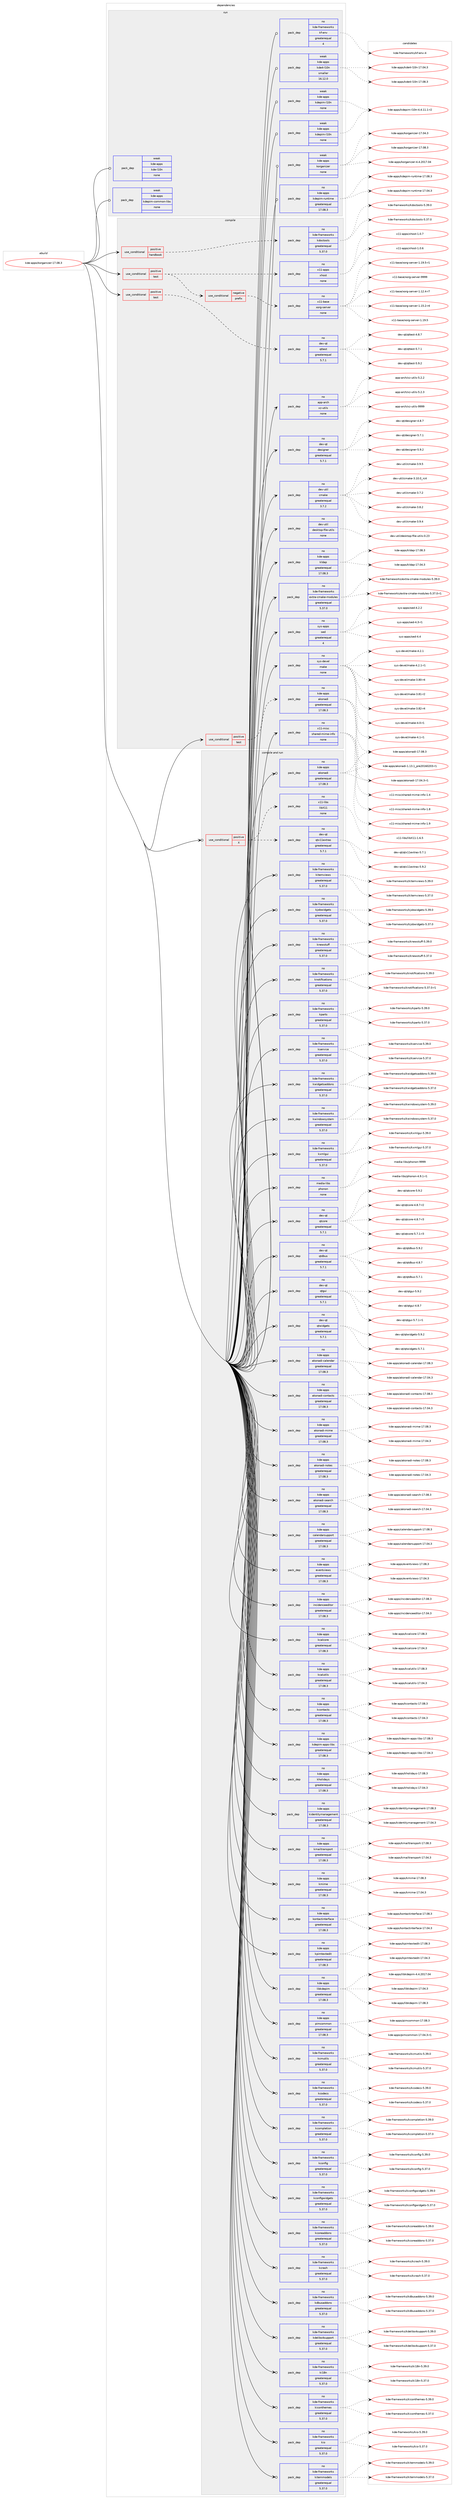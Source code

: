 digraph prolog {

# *************
# Graph options
# *************

newrank=true;
concentrate=true;
compound=true;
graph [rankdir=LR,fontname=Helvetica,fontsize=10,ranksep=1.5];#, ranksep=2.5, nodesep=0.2];
edge  [arrowhead=vee];
node  [fontname=Helvetica,fontsize=10];

# **********
# The ebuild
# **********

subgraph cluster_leftcol {
color=gray;
rank=same;
label=<<i>ebuild</i>>;
id [label="kde-apps/korganizer-17.08.3", color=red, width=4, href="../kde-apps/korganizer-17.08.3.svg"];
}

# ****************
# The dependencies
# ****************

subgraph cluster_midcol {
color=gray;
label=<<i>dependencies</i>>;
subgraph cluster_compile {
fillcolor="#eeeeee";
style=filled;
label=<<i>compile</i>>;
subgraph cond83064 {
dependency323567 [label=<<TABLE BORDER="0" CELLBORDER="1" CELLSPACING="0" CELLPADDING="4"><TR><TD ROWSPAN="3" CELLPADDING="10">use_conditional</TD></TR><TR><TD>positive</TD></TR><TR><TD>handbook</TD></TR></TABLE>>, shape=none, color=red];
subgraph pack235509 {
dependency323568 [label=<<TABLE BORDER="0" CELLBORDER="1" CELLSPACING="0" CELLPADDING="4" WIDTH="220"><TR><TD ROWSPAN="6" CELLPADDING="30">pack_dep</TD></TR><TR><TD WIDTH="110">no</TD></TR><TR><TD>kde-frameworks</TD></TR><TR><TD>kdoctools</TD></TR><TR><TD>greaterequal</TD></TR><TR><TD>5.37.0</TD></TR></TABLE>>, shape=none, color=blue];
}
dependency323567:e -> dependency323568:w [weight=20,style="dashed",arrowhead="vee"];
}
id:e -> dependency323567:w [weight=20,style="solid",arrowhead="vee"];
subgraph cond83065 {
dependency323569 [label=<<TABLE BORDER="0" CELLBORDER="1" CELLSPACING="0" CELLPADDING="4"><TR><TD ROWSPAN="3" CELLPADDING="10">use_conditional</TD></TR><TR><TD>positive</TD></TR><TR><TD>test</TD></TR></TABLE>>, shape=none, color=red];
subgraph cond83066 {
dependency323570 [label=<<TABLE BORDER="0" CELLBORDER="1" CELLSPACING="0" CELLPADDING="4"><TR><TD ROWSPAN="3" CELLPADDING="10">use_conditional</TD></TR><TR><TD>negative</TD></TR><TR><TD>prefix</TD></TR></TABLE>>, shape=none, color=red];
subgraph pack235510 {
dependency323571 [label=<<TABLE BORDER="0" CELLBORDER="1" CELLSPACING="0" CELLPADDING="4" WIDTH="220"><TR><TD ROWSPAN="6" CELLPADDING="30">pack_dep</TD></TR><TR><TD WIDTH="110">no</TD></TR><TR><TD>x11-base</TD></TR><TR><TD>xorg-server</TD></TR><TR><TD>none</TD></TR><TR><TD></TD></TR></TABLE>>, shape=none, color=blue];
}
dependency323570:e -> dependency323571:w [weight=20,style="dashed",arrowhead="vee"];
}
dependency323569:e -> dependency323570:w [weight=20,style="dashed",arrowhead="vee"];
subgraph pack235511 {
dependency323572 [label=<<TABLE BORDER="0" CELLBORDER="1" CELLSPACING="0" CELLPADDING="4" WIDTH="220"><TR><TD ROWSPAN="6" CELLPADDING="30">pack_dep</TD></TR><TR><TD WIDTH="110">no</TD></TR><TR><TD>x11-apps</TD></TR><TR><TD>xhost</TD></TR><TR><TD>none</TD></TR><TR><TD></TD></TR></TABLE>>, shape=none, color=blue];
}
dependency323569:e -> dependency323572:w [weight=20,style="dashed",arrowhead="vee"];
}
id:e -> dependency323569:w [weight=20,style="solid",arrowhead="vee"];
subgraph cond83067 {
dependency323573 [label=<<TABLE BORDER="0" CELLBORDER="1" CELLSPACING="0" CELLPADDING="4"><TR><TD ROWSPAN="3" CELLPADDING="10">use_conditional</TD></TR><TR><TD>positive</TD></TR><TR><TD>test</TD></TR></TABLE>>, shape=none, color=red];
subgraph pack235512 {
dependency323574 [label=<<TABLE BORDER="0" CELLBORDER="1" CELLSPACING="0" CELLPADDING="4" WIDTH="220"><TR><TD ROWSPAN="6" CELLPADDING="30">pack_dep</TD></TR><TR><TD WIDTH="110">no</TD></TR><TR><TD>dev-qt</TD></TR><TR><TD>qttest</TD></TR><TR><TD>greaterequal</TD></TR><TR><TD>5.7.1</TD></TR></TABLE>>, shape=none, color=blue];
}
dependency323573:e -> dependency323574:w [weight=20,style="dashed",arrowhead="vee"];
}
id:e -> dependency323573:w [weight=20,style="solid",arrowhead="vee"];
subgraph cond83068 {
dependency323575 [label=<<TABLE BORDER="0" CELLBORDER="1" CELLSPACING="0" CELLPADDING="4"><TR><TD ROWSPAN="3" CELLPADDING="10">use_conditional</TD></TR><TR><TD>positive</TD></TR><TR><TD>test</TD></TR></TABLE>>, shape=none, color=red];
subgraph pack235513 {
dependency323576 [label=<<TABLE BORDER="0" CELLBORDER="1" CELLSPACING="0" CELLPADDING="4" WIDTH="220"><TR><TD ROWSPAN="6" CELLPADDING="30">pack_dep</TD></TR><TR><TD WIDTH="110">no</TD></TR><TR><TD>kde-apps</TD></TR><TR><TD>akonadi</TD></TR><TR><TD>greaterequal</TD></TR><TR><TD>17.08.3</TD></TR></TABLE>>, shape=none, color=blue];
}
dependency323575:e -> dependency323576:w [weight=20,style="dashed",arrowhead="vee"];
}
id:e -> dependency323575:w [weight=20,style="solid",arrowhead="vee"];
subgraph pack235514 {
dependency323577 [label=<<TABLE BORDER="0" CELLBORDER="1" CELLSPACING="0" CELLPADDING="4" WIDTH="220"><TR><TD ROWSPAN="6" CELLPADDING="30">pack_dep</TD></TR><TR><TD WIDTH="110">no</TD></TR><TR><TD>app-arch</TD></TR><TR><TD>xz-utils</TD></TR><TR><TD>none</TD></TR><TR><TD></TD></TR></TABLE>>, shape=none, color=blue];
}
id:e -> dependency323577:w [weight=20,style="solid",arrowhead="vee"];
subgraph pack235515 {
dependency323578 [label=<<TABLE BORDER="0" CELLBORDER="1" CELLSPACING="0" CELLPADDING="4" WIDTH="220"><TR><TD ROWSPAN="6" CELLPADDING="30">pack_dep</TD></TR><TR><TD WIDTH="110">no</TD></TR><TR><TD>dev-qt</TD></TR><TR><TD>designer</TD></TR><TR><TD>greaterequal</TD></TR><TR><TD>5.7.1</TD></TR></TABLE>>, shape=none, color=blue];
}
id:e -> dependency323578:w [weight=20,style="solid",arrowhead="vee"];
subgraph pack235516 {
dependency323579 [label=<<TABLE BORDER="0" CELLBORDER="1" CELLSPACING="0" CELLPADDING="4" WIDTH="220"><TR><TD ROWSPAN="6" CELLPADDING="30">pack_dep</TD></TR><TR><TD WIDTH="110">no</TD></TR><TR><TD>dev-util</TD></TR><TR><TD>cmake</TD></TR><TR><TD>greaterequal</TD></TR><TR><TD>3.7.2</TD></TR></TABLE>>, shape=none, color=blue];
}
id:e -> dependency323579:w [weight=20,style="solid",arrowhead="vee"];
subgraph pack235517 {
dependency323580 [label=<<TABLE BORDER="0" CELLBORDER="1" CELLSPACING="0" CELLPADDING="4" WIDTH="220"><TR><TD ROWSPAN="6" CELLPADDING="30">pack_dep</TD></TR><TR><TD WIDTH="110">no</TD></TR><TR><TD>dev-util</TD></TR><TR><TD>desktop-file-utils</TD></TR><TR><TD>none</TD></TR><TR><TD></TD></TR></TABLE>>, shape=none, color=blue];
}
id:e -> dependency323580:w [weight=20,style="solid",arrowhead="vee"];
subgraph pack235518 {
dependency323581 [label=<<TABLE BORDER="0" CELLBORDER="1" CELLSPACING="0" CELLPADDING="4" WIDTH="220"><TR><TD ROWSPAN="6" CELLPADDING="30">pack_dep</TD></TR><TR><TD WIDTH="110">no</TD></TR><TR><TD>kde-apps</TD></TR><TR><TD>kldap</TD></TR><TR><TD>greaterequal</TD></TR><TR><TD>17.08.3</TD></TR></TABLE>>, shape=none, color=blue];
}
id:e -> dependency323581:w [weight=20,style="solid",arrowhead="vee"];
subgraph pack235519 {
dependency323582 [label=<<TABLE BORDER="0" CELLBORDER="1" CELLSPACING="0" CELLPADDING="4" WIDTH="220"><TR><TD ROWSPAN="6" CELLPADDING="30">pack_dep</TD></TR><TR><TD WIDTH="110">no</TD></TR><TR><TD>kde-frameworks</TD></TR><TR><TD>extra-cmake-modules</TD></TR><TR><TD>greaterequal</TD></TR><TR><TD>5.37.0</TD></TR></TABLE>>, shape=none, color=blue];
}
id:e -> dependency323582:w [weight=20,style="solid",arrowhead="vee"];
subgraph pack235520 {
dependency323583 [label=<<TABLE BORDER="0" CELLBORDER="1" CELLSPACING="0" CELLPADDING="4" WIDTH="220"><TR><TD ROWSPAN="6" CELLPADDING="30">pack_dep</TD></TR><TR><TD WIDTH="110">no</TD></TR><TR><TD>sys-apps</TD></TR><TR><TD>sed</TD></TR><TR><TD>greaterequal</TD></TR><TR><TD>4</TD></TR></TABLE>>, shape=none, color=blue];
}
id:e -> dependency323583:w [weight=20,style="solid",arrowhead="vee"];
subgraph pack235521 {
dependency323584 [label=<<TABLE BORDER="0" CELLBORDER="1" CELLSPACING="0" CELLPADDING="4" WIDTH="220"><TR><TD ROWSPAN="6" CELLPADDING="30">pack_dep</TD></TR><TR><TD WIDTH="110">no</TD></TR><TR><TD>sys-devel</TD></TR><TR><TD>make</TD></TR><TR><TD>none</TD></TR><TR><TD></TD></TR></TABLE>>, shape=none, color=blue];
}
id:e -> dependency323584:w [weight=20,style="solid",arrowhead="vee"];
subgraph pack235522 {
dependency323585 [label=<<TABLE BORDER="0" CELLBORDER="1" CELLSPACING="0" CELLPADDING="4" WIDTH="220"><TR><TD ROWSPAN="6" CELLPADDING="30">pack_dep</TD></TR><TR><TD WIDTH="110">no</TD></TR><TR><TD>x11-misc</TD></TR><TR><TD>shared-mime-info</TD></TR><TR><TD>none</TD></TR><TR><TD></TD></TR></TABLE>>, shape=none, color=blue];
}
id:e -> dependency323585:w [weight=20,style="solid",arrowhead="vee"];
}
subgraph cluster_compileandrun {
fillcolor="#eeeeee";
style=filled;
label=<<i>compile and run</i>>;
subgraph cond83069 {
dependency323586 [label=<<TABLE BORDER="0" CELLBORDER="1" CELLSPACING="0" CELLPADDING="4"><TR><TD ROWSPAN="3" CELLPADDING="10">use_conditional</TD></TR><TR><TD>positive</TD></TR><TR><TD>X</TD></TR></TABLE>>, shape=none, color=red];
subgraph pack235523 {
dependency323587 [label=<<TABLE BORDER="0" CELLBORDER="1" CELLSPACING="0" CELLPADDING="4" WIDTH="220"><TR><TD ROWSPAN="6" CELLPADDING="30">pack_dep</TD></TR><TR><TD WIDTH="110">no</TD></TR><TR><TD>dev-qt</TD></TR><TR><TD>qtx11extras</TD></TR><TR><TD>greaterequal</TD></TR><TR><TD>5.7.1</TD></TR></TABLE>>, shape=none, color=blue];
}
dependency323586:e -> dependency323587:w [weight=20,style="dashed",arrowhead="vee"];
subgraph pack235524 {
dependency323588 [label=<<TABLE BORDER="0" CELLBORDER="1" CELLSPACING="0" CELLPADDING="4" WIDTH="220"><TR><TD ROWSPAN="6" CELLPADDING="30">pack_dep</TD></TR><TR><TD WIDTH="110">no</TD></TR><TR><TD>x11-libs</TD></TR><TR><TD>libX11</TD></TR><TR><TD>none</TD></TR><TR><TD></TD></TR></TABLE>>, shape=none, color=blue];
}
dependency323586:e -> dependency323588:w [weight=20,style="dashed",arrowhead="vee"];
}
id:e -> dependency323586:w [weight=20,style="solid",arrowhead="odotvee"];
subgraph pack235525 {
dependency323589 [label=<<TABLE BORDER="0" CELLBORDER="1" CELLSPACING="0" CELLPADDING="4" WIDTH="220"><TR><TD ROWSPAN="6" CELLPADDING="30">pack_dep</TD></TR><TR><TD WIDTH="110">no</TD></TR><TR><TD>dev-qt</TD></TR><TR><TD>qtcore</TD></TR><TR><TD>greaterequal</TD></TR><TR><TD>5.7.1</TD></TR></TABLE>>, shape=none, color=blue];
}
id:e -> dependency323589:w [weight=20,style="solid",arrowhead="odotvee"];
subgraph pack235526 {
dependency323590 [label=<<TABLE BORDER="0" CELLBORDER="1" CELLSPACING="0" CELLPADDING="4" WIDTH="220"><TR><TD ROWSPAN="6" CELLPADDING="30">pack_dep</TD></TR><TR><TD WIDTH="110">no</TD></TR><TR><TD>dev-qt</TD></TR><TR><TD>qtdbus</TD></TR><TR><TD>greaterequal</TD></TR><TR><TD>5.7.1</TD></TR></TABLE>>, shape=none, color=blue];
}
id:e -> dependency323590:w [weight=20,style="solid",arrowhead="odotvee"];
subgraph pack235527 {
dependency323591 [label=<<TABLE BORDER="0" CELLBORDER="1" CELLSPACING="0" CELLPADDING="4" WIDTH="220"><TR><TD ROWSPAN="6" CELLPADDING="30">pack_dep</TD></TR><TR><TD WIDTH="110">no</TD></TR><TR><TD>dev-qt</TD></TR><TR><TD>qtgui</TD></TR><TR><TD>greaterequal</TD></TR><TR><TD>5.7.1</TD></TR></TABLE>>, shape=none, color=blue];
}
id:e -> dependency323591:w [weight=20,style="solid",arrowhead="odotvee"];
subgraph pack235528 {
dependency323592 [label=<<TABLE BORDER="0" CELLBORDER="1" CELLSPACING="0" CELLPADDING="4" WIDTH="220"><TR><TD ROWSPAN="6" CELLPADDING="30">pack_dep</TD></TR><TR><TD WIDTH="110">no</TD></TR><TR><TD>dev-qt</TD></TR><TR><TD>qtwidgets</TD></TR><TR><TD>greaterequal</TD></TR><TR><TD>5.7.1</TD></TR></TABLE>>, shape=none, color=blue];
}
id:e -> dependency323592:w [weight=20,style="solid",arrowhead="odotvee"];
subgraph pack235529 {
dependency323593 [label=<<TABLE BORDER="0" CELLBORDER="1" CELLSPACING="0" CELLPADDING="4" WIDTH="220"><TR><TD ROWSPAN="6" CELLPADDING="30">pack_dep</TD></TR><TR><TD WIDTH="110">no</TD></TR><TR><TD>kde-apps</TD></TR><TR><TD>akonadi</TD></TR><TR><TD>greaterequal</TD></TR><TR><TD>17.08.3</TD></TR></TABLE>>, shape=none, color=blue];
}
id:e -> dependency323593:w [weight=20,style="solid",arrowhead="odotvee"];
subgraph pack235530 {
dependency323594 [label=<<TABLE BORDER="0" CELLBORDER="1" CELLSPACING="0" CELLPADDING="4" WIDTH="220"><TR><TD ROWSPAN="6" CELLPADDING="30">pack_dep</TD></TR><TR><TD WIDTH="110">no</TD></TR><TR><TD>kde-apps</TD></TR><TR><TD>akonadi-calendar</TD></TR><TR><TD>greaterequal</TD></TR><TR><TD>17.08.3</TD></TR></TABLE>>, shape=none, color=blue];
}
id:e -> dependency323594:w [weight=20,style="solid",arrowhead="odotvee"];
subgraph pack235531 {
dependency323595 [label=<<TABLE BORDER="0" CELLBORDER="1" CELLSPACING="0" CELLPADDING="4" WIDTH="220"><TR><TD ROWSPAN="6" CELLPADDING="30">pack_dep</TD></TR><TR><TD WIDTH="110">no</TD></TR><TR><TD>kde-apps</TD></TR><TR><TD>akonadi-contacts</TD></TR><TR><TD>greaterequal</TD></TR><TR><TD>17.08.3</TD></TR></TABLE>>, shape=none, color=blue];
}
id:e -> dependency323595:w [weight=20,style="solid",arrowhead="odotvee"];
subgraph pack235532 {
dependency323596 [label=<<TABLE BORDER="0" CELLBORDER="1" CELLSPACING="0" CELLPADDING="4" WIDTH="220"><TR><TD ROWSPAN="6" CELLPADDING="30">pack_dep</TD></TR><TR><TD WIDTH="110">no</TD></TR><TR><TD>kde-apps</TD></TR><TR><TD>akonadi-mime</TD></TR><TR><TD>greaterequal</TD></TR><TR><TD>17.08.3</TD></TR></TABLE>>, shape=none, color=blue];
}
id:e -> dependency323596:w [weight=20,style="solid",arrowhead="odotvee"];
subgraph pack235533 {
dependency323597 [label=<<TABLE BORDER="0" CELLBORDER="1" CELLSPACING="0" CELLPADDING="4" WIDTH="220"><TR><TD ROWSPAN="6" CELLPADDING="30">pack_dep</TD></TR><TR><TD WIDTH="110">no</TD></TR><TR><TD>kde-apps</TD></TR><TR><TD>akonadi-notes</TD></TR><TR><TD>greaterequal</TD></TR><TR><TD>17.08.3</TD></TR></TABLE>>, shape=none, color=blue];
}
id:e -> dependency323597:w [weight=20,style="solid",arrowhead="odotvee"];
subgraph pack235534 {
dependency323598 [label=<<TABLE BORDER="0" CELLBORDER="1" CELLSPACING="0" CELLPADDING="4" WIDTH="220"><TR><TD ROWSPAN="6" CELLPADDING="30">pack_dep</TD></TR><TR><TD WIDTH="110">no</TD></TR><TR><TD>kde-apps</TD></TR><TR><TD>akonadi-search</TD></TR><TR><TD>greaterequal</TD></TR><TR><TD>17.08.3</TD></TR></TABLE>>, shape=none, color=blue];
}
id:e -> dependency323598:w [weight=20,style="solid",arrowhead="odotvee"];
subgraph pack235535 {
dependency323599 [label=<<TABLE BORDER="0" CELLBORDER="1" CELLSPACING="0" CELLPADDING="4" WIDTH="220"><TR><TD ROWSPAN="6" CELLPADDING="30">pack_dep</TD></TR><TR><TD WIDTH="110">no</TD></TR><TR><TD>kde-apps</TD></TR><TR><TD>calendarsupport</TD></TR><TR><TD>greaterequal</TD></TR><TR><TD>17.08.3</TD></TR></TABLE>>, shape=none, color=blue];
}
id:e -> dependency323599:w [weight=20,style="solid",arrowhead="odotvee"];
subgraph pack235536 {
dependency323600 [label=<<TABLE BORDER="0" CELLBORDER="1" CELLSPACING="0" CELLPADDING="4" WIDTH="220"><TR><TD ROWSPAN="6" CELLPADDING="30">pack_dep</TD></TR><TR><TD WIDTH="110">no</TD></TR><TR><TD>kde-apps</TD></TR><TR><TD>eventviews</TD></TR><TR><TD>greaterequal</TD></TR><TR><TD>17.08.3</TD></TR></TABLE>>, shape=none, color=blue];
}
id:e -> dependency323600:w [weight=20,style="solid",arrowhead="odotvee"];
subgraph pack235537 {
dependency323601 [label=<<TABLE BORDER="0" CELLBORDER="1" CELLSPACING="0" CELLPADDING="4" WIDTH="220"><TR><TD ROWSPAN="6" CELLPADDING="30">pack_dep</TD></TR><TR><TD WIDTH="110">no</TD></TR><TR><TD>kde-apps</TD></TR><TR><TD>incidenceeditor</TD></TR><TR><TD>greaterequal</TD></TR><TR><TD>17.08.3</TD></TR></TABLE>>, shape=none, color=blue];
}
id:e -> dependency323601:w [weight=20,style="solid",arrowhead="odotvee"];
subgraph pack235538 {
dependency323602 [label=<<TABLE BORDER="0" CELLBORDER="1" CELLSPACING="0" CELLPADDING="4" WIDTH="220"><TR><TD ROWSPAN="6" CELLPADDING="30">pack_dep</TD></TR><TR><TD WIDTH="110">no</TD></TR><TR><TD>kde-apps</TD></TR><TR><TD>kcalcore</TD></TR><TR><TD>greaterequal</TD></TR><TR><TD>17.08.3</TD></TR></TABLE>>, shape=none, color=blue];
}
id:e -> dependency323602:w [weight=20,style="solid",arrowhead="odotvee"];
subgraph pack235539 {
dependency323603 [label=<<TABLE BORDER="0" CELLBORDER="1" CELLSPACING="0" CELLPADDING="4" WIDTH="220"><TR><TD ROWSPAN="6" CELLPADDING="30">pack_dep</TD></TR><TR><TD WIDTH="110">no</TD></TR><TR><TD>kde-apps</TD></TR><TR><TD>kcalutils</TD></TR><TR><TD>greaterequal</TD></TR><TR><TD>17.08.3</TD></TR></TABLE>>, shape=none, color=blue];
}
id:e -> dependency323603:w [weight=20,style="solid",arrowhead="odotvee"];
subgraph pack235540 {
dependency323604 [label=<<TABLE BORDER="0" CELLBORDER="1" CELLSPACING="0" CELLPADDING="4" WIDTH="220"><TR><TD ROWSPAN="6" CELLPADDING="30">pack_dep</TD></TR><TR><TD WIDTH="110">no</TD></TR><TR><TD>kde-apps</TD></TR><TR><TD>kcontacts</TD></TR><TR><TD>greaterequal</TD></TR><TR><TD>17.08.3</TD></TR></TABLE>>, shape=none, color=blue];
}
id:e -> dependency323604:w [weight=20,style="solid",arrowhead="odotvee"];
subgraph pack235541 {
dependency323605 [label=<<TABLE BORDER="0" CELLBORDER="1" CELLSPACING="0" CELLPADDING="4" WIDTH="220"><TR><TD ROWSPAN="6" CELLPADDING="30">pack_dep</TD></TR><TR><TD WIDTH="110">no</TD></TR><TR><TD>kde-apps</TD></TR><TR><TD>kdepim-apps-libs</TD></TR><TR><TD>greaterequal</TD></TR><TR><TD>17.08.3</TD></TR></TABLE>>, shape=none, color=blue];
}
id:e -> dependency323605:w [weight=20,style="solid",arrowhead="odotvee"];
subgraph pack235542 {
dependency323606 [label=<<TABLE BORDER="0" CELLBORDER="1" CELLSPACING="0" CELLPADDING="4" WIDTH="220"><TR><TD ROWSPAN="6" CELLPADDING="30">pack_dep</TD></TR><TR><TD WIDTH="110">no</TD></TR><TR><TD>kde-apps</TD></TR><TR><TD>kholidays</TD></TR><TR><TD>greaterequal</TD></TR><TR><TD>17.08.3</TD></TR></TABLE>>, shape=none, color=blue];
}
id:e -> dependency323606:w [weight=20,style="solid",arrowhead="odotvee"];
subgraph pack235543 {
dependency323607 [label=<<TABLE BORDER="0" CELLBORDER="1" CELLSPACING="0" CELLPADDING="4" WIDTH="220"><TR><TD ROWSPAN="6" CELLPADDING="30">pack_dep</TD></TR><TR><TD WIDTH="110">no</TD></TR><TR><TD>kde-apps</TD></TR><TR><TD>kidentitymanagement</TD></TR><TR><TD>greaterequal</TD></TR><TR><TD>17.08.3</TD></TR></TABLE>>, shape=none, color=blue];
}
id:e -> dependency323607:w [weight=20,style="solid",arrowhead="odotvee"];
subgraph pack235544 {
dependency323608 [label=<<TABLE BORDER="0" CELLBORDER="1" CELLSPACING="0" CELLPADDING="4" WIDTH="220"><TR><TD ROWSPAN="6" CELLPADDING="30">pack_dep</TD></TR><TR><TD WIDTH="110">no</TD></TR><TR><TD>kde-apps</TD></TR><TR><TD>kmailtransport</TD></TR><TR><TD>greaterequal</TD></TR><TR><TD>17.08.3</TD></TR></TABLE>>, shape=none, color=blue];
}
id:e -> dependency323608:w [weight=20,style="solid",arrowhead="odotvee"];
subgraph pack235545 {
dependency323609 [label=<<TABLE BORDER="0" CELLBORDER="1" CELLSPACING="0" CELLPADDING="4" WIDTH="220"><TR><TD ROWSPAN="6" CELLPADDING="30">pack_dep</TD></TR><TR><TD WIDTH="110">no</TD></TR><TR><TD>kde-apps</TD></TR><TR><TD>kmime</TD></TR><TR><TD>greaterequal</TD></TR><TR><TD>17.08.3</TD></TR></TABLE>>, shape=none, color=blue];
}
id:e -> dependency323609:w [weight=20,style="solid",arrowhead="odotvee"];
subgraph pack235546 {
dependency323610 [label=<<TABLE BORDER="0" CELLBORDER="1" CELLSPACING="0" CELLPADDING="4" WIDTH="220"><TR><TD ROWSPAN="6" CELLPADDING="30">pack_dep</TD></TR><TR><TD WIDTH="110">no</TD></TR><TR><TD>kde-apps</TD></TR><TR><TD>kontactinterface</TD></TR><TR><TD>greaterequal</TD></TR><TR><TD>17.08.3</TD></TR></TABLE>>, shape=none, color=blue];
}
id:e -> dependency323610:w [weight=20,style="solid",arrowhead="odotvee"];
subgraph pack235547 {
dependency323611 [label=<<TABLE BORDER="0" CELLBORDER="1" CELLSPACING="0" CELLPADDING="4" WIDTH="220"><TR><TD ROWSPAN="6" CELLPADDING="30">pack_dep</TD></TR><TR><TD WIDTH="110">no</TD></TR><TR><TD>kde-apps</TD></TR><TR><TD>kpimtextedit</TD></TR><TR><TD>greaterequal</TD></TR><TR><TD>17.08.3</TD></TR></TABLE>>, shape=none, color=blue];
}
id:e -> dependency323611:w [weight=20,style="solid",arrowhead="odotvee"];
subgraph pack235548 {
dependency323612 [label=<<TABLE BORDER="0" CELLBORDER="1" CELLSPACING="0" CELLPADDING="4" WIDTH="220"><TR><TD ROWSPAN="6" CELLPADDING="30">pack_dep</TD></TR><TR><TD WIDTH="110">no</TD></TR><TR><TD>kde-apps</TD></TR><TR><TD>libkdepim</TD></TR><TR><TD>greaterequal</TD></TR><TR><TD>17.08.3</TD></TR></TABLE>>, shape=none, color=blue];
}
id:e -> dependency323612:w [weight=20,style="solid",arrowhead="odotvee"];
subgraph pack235549 {
dependency323613 [label=<<TABLE BORDER="0" CELLBORDER="1" CELLSPACING="0" CELLPADDING="4" WIDTH="220"><TR><TD ROWSPAN="6" CELLPADDING="30">pack_dep</TD></TR><TR><TD WIDTH="110">no</TD></TR><TR><TD>kde-apps</TD></TR><TR><TD>pimcommon</TD></TR><TR><TD>greaterequal</TD></TR><TR><TD>17.08.3</TD></TR></TABLE>>, shape=none, color=blue];
}
id:e -> dependency323613:w [weight=20,style="solid",arrowhead="odotvee"];
subgraph pack235550 {
dependency323614 [label=<<TABLE BORDER="0" CELLBORDER="1" CELLSPACING="0" CELLPADDING="4" WIDTH="220"><TR><TD ROWSPAN="6" CELLPADDING="30">pack_dep</TD></TR><TR><TD WIDTH="110">no</TD></TR><TR><TD>kde-frameworks</TD></TR><TR><TD>kcmutils</TD></TR><TR><TD>greaterequal</TD></TR><TR><TD>5.37.0</TD></TR></TABLE>>, shape=none, color=blue];
}
id:e -> dependency323614:w [weight=20,style="solid",arrowhead="odotvee"];
subgraph pack235551 {
dependency323615 [label=<<TABLE BORDER="0" CELLBORDER="1" CELLSPACING="0" CELLPADDING="4" WIDTH="220"><TR><TD ROWSPAN="6" CELLPADDING="30">pack_dep</TD></TR><TR><TD WIDTH="110">no</TD></TR><TR><TD>kde-frameworks</TD></TR><TR><TD>kcodecs</TD></TR><TR><TD>greaterequal</TD></TR><TR><TD>5.37.0</TD></TR></TABLE>>, shape=none, color=blue];
}
id:e -> dependency323615:w [weight=20,style="solid",arrowhead="odotvee"];
subgraph pack235552 {
dependency323616 [label=<<TABLE BORDER="0" CELLBORDER="1" CELLSPACING="0" CELLPADDING="4" WIDTH="220"><TR><TD ROWSPAN="6" CELLPADDING="30">pack_dep</TD></TR><TR><TD WIDTH="110">no</TD></TR><TR><TD>kde-frameworks</TD></TR><TR><TD>kcompletion</TD></TR><TR><TD>greaterequal</TD></TR><TR><TD>5.37.0</TD></TR></TABLE>>, shape=none, color=blue];
}
id:e -> dependency323616:w [weight=20,style="solid",arrowhead="odotvee"];
subgraph pack235553 {
dependency323617 [label=<<TABLE BORDER="0" CELLBORDER="1" CELLSPACING="0" CELLPADDING="4" WIDTH="220"><TR><TD ROWSPAN="6" CELLPADDING="30">pack_dep</TD></TR><TR><TD WIDTH="110">no</TD></TR><TR><TD>kde-frameworks</TD></TR><TR><TD>kconfig</TD></TR><TR><TD>greaterequal</TD></TR><TR><TD>5.37.0</TD></TR></TABLE>>, shape=none, color=blue];
}
id:e -> dependency323617:w [weight=20,style="solid",arrowhead="odotvee"];
subgraph pack235554 {
dependency323618 [label=<<TABLE BORDER="0" CELLBORDER="1" CELLSPACING="0" CELLPADDING="4" WIDTH="220"><TR><TD ROWSPAN="6" CELLPADDING="30">pack_dep</TD></TR><TR><TD WIDTH="110">no</TD></TR><TR><TD>kde-frameworks</TD></TR><TR><TD>kconfigwidgets</TD></TR><TR><TD>greaterequal</TD></TR><TR><TD>5.37.0</TD></TR></TABLE>>, shape=none, color=blue];
}
id:e -> dependency323618:w [weight=20,style="solid",arrowhead="odotvee"];
subgraph pack235555 {
dependency323619 [label=<<TABLE BORDER="0" CELLBORDER="1" CELLSPACING="0" CELLPADDING="4" WIDTH="220"><TR><TD ROWSPAN="6" CELLPADDING="30">pack_dep</TD></TR><TR><TD WIDTH="110">no</TD></TR><TR><TD>kde-frameworks</TD></TR><TR><TD>kcoreaddons</TD></TR><TR><TD>greaterequal</TD></TR><TR><TD>5.37.0</TD></TR></TABLE>>, shape=none, color=blue];
}
id:e -> dependency323619:w [weight=20,style="solid",arrowhead="odotvee"];
subgraph pack235556 {
dependency323620 [label=<<TABLE BORDER="0" CELLBORDER="1" CELLSPACING="0" CELLPADDING="4" WIDTH="220"><TR><TD ROWSPAN="6" CELLPADDING="30">pack_dep</TD></TR><TR><TD WIDTH="110">no</TD></TR><TR><TD>kde-frameworks</TD></TR><TR><TD>kcrash</TD></TR><TR><TD>greaterequal</TD></TR><TR><TD>5.37.0</TD></TR></TABLE>>, shape=none, color=blue];
}
id:e -> dependency323620:w [weight=20,style="solid",arrowhead="odotvee"];
subgraph pack235557 {
dependency323621 [label=<<TABLE BORDER="0" CELLBORDER="1" CELLSPACING="0" CELLPADDING="4" WIDTH="220"><TR><TD ROWSPAN="6" CELLPADDING="30">pack_dep</TD></TR><TR><TD WIDTH="110">no</TD></TR><TR><TD>kde-frameworks</TD></TR><TR><TD>kdbusaddons</TD></TR><TR><TD>greaterequal</TD></TR><TR><TD>5.37.0</TD></TR></TABLE>>, shape=none, color=blue];
}
id:e -> dependency323621:w [weight=20,style="solid",arrowhead="odotvee"];
subgraph pack235558 {
dependency323622 [label=<<TABLE BORDER="0" CELLBORDER="1" CELLSPACING="0" CELLPADDING="4" WIDTH="220"><TR><TD ROWSPAN="6" CELLPADDING="30">pack_dep</TD></TR><TR><TD WIDTH="110">no</TD></TR><TR><TD>kde-frameworks</TD></TR><TR><TD>kdelibs4support</TD></TR><TR><TD>greaterequal</TD></TR><TR><TD>5.37.0</TD></TR></TABLE>>, shape=none, color=blue];
}
id:e -> dependency323622:w [weight=20,style="solid",arrowhead="odotvee"];
subgraph pack235559 {
dependency323623 [label=<<TABLE BORDER="0" CELLBORDER="1" CELLSPACING="0" CELLPADDING="4" WIDTH="220"><TR><TD ROWSPAN="6" CELLPADDING="30">pack_dep</TD></TR><TR><TD WIDTH="110">no</TD></TR><TR><TD>kde-frameworks</TD></TR><TR><TD>ki18n</TD></TR><TR><TD>greaterequal</TD></TR><TR><TD>5.37.0</TD></TR></TABLE>>, shape=none, color=blue];
}
id:e -> dependency323623:w [weight=20,style="solid",arrowhead="odotvee"];
subgraph pack235560 {
dependency323624 [label=<<TABLE BORDER="0" CELLBORDER="1" CELLSPACING="0" CELLPADDING="4" WIDTH="220"><TR><TD ROWSPAN="6" CELLPADDING="30">pack_dep</TD></TR><TR><TD WIDTH="110">no</TD></TR><TR><TD>kde-frameworks</TD></TR><TR><TD>kiconthemes</TD></TR><TR><TD>greaterequal</TD></TR><TR><TD>5.37.0</TD></TR></TABLE>>, shape=none, color=blue];
}
id:e -> dependency323624:w [weight=20,style="solid",arrowhead="odotvee"];
subgraph pack235561 {
dependency323625 [label=<<TABLE BORDER="0" CELLBORDER="1" CELLSPACING="0" CELLPADDING="4" WIDTH="220"><TR><TD ROWSPAN="6" CELLPADDING="30">pack_dep</TD></TR><TR><TD WIDTH="110">no</TD></TR><TR><TD>kde-frameworks</TD></TR><TR><TD>kio</TD></TR><TR><TD>greaterequal</TD></TR><TR><TD>5.37.0</TD></TR></TABLE>>, shape=none, color=blue];
}
id:e -> dependency323625:w [weight=20,style="solid",arrowhead="odotvee"];
subgraph pack235562 {
dependency323626 [label=<<TABLE BORDER="0" CELLBORDER="1" CELLSPACING="0" CELLPADDING="4" WIDTH="220"><TR><TD ROWSPAN="6" CELLPADDING="30">pack_dep</TD></TR><TR><TD WIDTH="110">no</TD></TR><TR><TD>kde-frameworks</TD></TR><TR><TD>kitemmodels</TD></TR><TR><TD>greaterequal</TD></TR><TR><TD>5.37.0</TD></TR></TABLE>>, shape=none, color=blue];
}
id:e -> dependency323626:w [weight=20,style="solid",arrowhead="odotvee"];
subgraph pack235563 {
dependency323627 [label=<<TABLE BORDER="0" CELLBORDER="1" CELLSPACING="0" CELLPADDING="4" WIDTH="220"><TR><TD ROWSPAN="6" CELLPADDING="30">pack_dep</TD></TR><TR><TD WIDTH="110">no</TD></TR><TR><TD>kde-frameworks</TD></TR><TR><TD>kitemviews</TD></TR><TR><TD>greaterequal</TD></TR><TR><TD>5.37.0</TD></TR></TABLE>>, shape=none, color=blue];
}
id:e -> dependency323627:w [weight=20,style="solid",arrowhead="odotvee"];
subgraph pack235564 {
dependency323628 [label=<<TABLE BORDER="0" CELLBORDER="1" CELLSPACING="0" CELLPADDING="4" WIDTH="220"><TR><TD ROWSPAN="6" CELLPADDING="30">pack_dep</TD></TR><TR><TD WIDTH="110">no</TD></TR><TR><TD>kde-frameworks</TD></TR><TR><TD>kjobwidgets</TD></TR><TR><TD>greaterequal</TD></TR><TR><TD>5.37.0</TD></TR></TABLE>>, shape=none, color=blue];
}
id:e -> dependency323628:w [weight=20,style="solid",arrowhead="odotvee"];
subgraph pack235565 {
dependency323629 [label=<<TABLE BORDER="0" CELLBORDER="1" CELLSPACING="0" CELLPADDING="4" WIDTH="220"><TR><TD ROWSPAN="6" CELLPADDING="30">pack_dep</TD></TR><TR><TD WIDTH="110">no</TD></TR><TR><TD>kde-frameworks</TD></TR><TR><TD>knewstuff</TD></TR><TR><TD>greaterequal</TD></TR><TR><TD>5.37.0</TD></TR></TABLE>>, shape=none, color=blue];
}
id:e -> dependency323629:w [weight=20,style="solid",arrowhead="odotvee"];
subgraph pack235566 {
dependency323630 [label=<<TABLE BORDER="0" CELLBORDER="1" CELLSPACING="0" CELLPADDING="4" WIDTH="220"><TR><TD ROWSPAN="6" CELLPADDING="30">pack_dep</TD></TR><TR><TD WIDTH="110">no</TD></TR><TR><TD>kde-frameworks</TD></TR><TR><TD>knotifications</TD></TR><TR><TD>greaterequal</TD></TR><TR><TD>5.37.0</TD></TR></TABLE>>, shape=none, color=blue];
}
id:e -> dependency323630:w [weight=20,style="solid",arrowhead="odotvee"];
subgraph pack235567 {
dependency323631 [label=<<TABLE BORDER="0" CELLBORDER="1" CELLSPACING="0" CELLPADDING="4" WIDTH="220"><TR><TD ROWSPAN="6" CELLPADDING="30">pack_dep</TD></TR><TR><TD WIDTH="110">no</TD></TR><TR><TD>kde-frameworks</TD></TR><TR><TD>kparts</TD></TR><TR><TD>greaterequal</TD></TR><TR><TD>5.37.0</TD></TR></TABLE>>, shape=none, color=blue];
}
id:e -> dependency323631:w [weight=20,style="solid",arrowhead="odotvee"];
subgraph pack235568 {
dependency323632 [label=<<TABLE BORDER="0" CELLBORDER="1" CELLSPACING="0" CELLPADDING="4" WIDTH="220"><TR><TD ROWSPAN="6" CELLPADDING="30">pack_dep</TD></TR><TR><TD WIDTH="110">no</TD></TR><TR><TD>kde-frameworks</TD></TR><TR><TD>kservice</TD></TR><TR><TD>greaterequal</TD></TR><TR><TD>5.37.0</TD></TR></TABLE>>, shape=none, color=blue];
}
id:e -> dependency323632:w [weight=20,style="solid",arrowhead="odotvee"];
subgraph pack235569 {
dependency323633 [label=<<TABLE BORDER="0" CELLBORDER="1" CELLSPACING="0" CELLPADDING="4" WIDTH="220"><TR><TD ROWSPAN="6" CELLPADDING="30">pack_dep</TD></TR><TR><TD WIDTH="110">no</TD></TR><TR><TD>kde-frameworks</TD></TR><TR><TD>kwidgetsaddons</TD></TR><TR><TD>greaterequal</TD></TR><TR><TD>5.37.0</TD></TR></TABLE>>, shape=none, color=blue];
}
id:e -> dependency323633:w [weight=20,style="solid",arrowhead="odotvee"];
subgraph pack235570 {
dependency323634 [label=<<TABLE BORDER="0" CELLBORDER="1" CELLSPACING="0" CELLPADDING="4" WIDTH="220"><TR><TD ROWSPAN="6" CELLPADDING="30">pack_dep</TD></TR><TR><TD WIDTH="110">no</TD></TR><TR><TD>kde-frameworks</TD></TR><TR><TD>kwindowsystem</TD></TR><TR><TD>greaterequal</TD></TR><TR><TD>5.37.0</TD></TR></TABLE>>, shape=none, color=blue];
}
id:e -> dependency323634:w [weight=20,style="solid",arrowhead="odotvee"];
subgraph pack235571 {
dependency323635 [label=<<TABLE BORDER="0" CELLBORDER="1" CELLSPACING="0" CELLPADDING="4" WIDTH="220"><TR><TD ROWSPAN="6" CELLPADDING="30">pack_dep</TD></TR><TR><TD WIDTH="110">no</TD></TR><TR><TD>kde-frameworks</TD></TR><TR><TD>kxmlgui</TD></TR><TR><TD>greaterequal</TD></TR><TR><TD>5.37.0</TD></TR></TABLE>>, shape=none, color=blue];
}
id:e -> dependency323635:w [weight=20,style="solid",arrowhead="odotvee"];
subgraph pack235572 {
dependency323636 [label=<<TABLE BORDER="0" CELLBORDER="1" CELLSPACING="0" CELLPADDING="4" WIDTH="220"><TR><TD ROWSPAN="6" CELLPADDING="30">pack_dep</TD></TR><TR><TD WIDTH="110">no</TD></TR><TR><TD>media-libs</TD></TR><TR><TD>phonon</TD></TR><TR><TD>none</TD></TR><TR><TD></TD></TR></TABLE>>, shape=none, color=blue];
}
id:e -> dependency323636:w [weight=20,style="solid",arrowhead="odotvee"];
}
subgraph cluster_run {
fillcolor="#eeeeee";
style=filled;
label=<<i>run</i>>;
subgraph pack235573 {
dependency323637 [label=<<TABLE BORDER="0" CELLBORDER="1" CELLSPACING="0" CELLPADDING="4" WIDTH="220"><TR><TD ROWSPAN="6" CELLPADDING="30">pack_dep</TD></TR><TR><TD WIDTH="110">no</TD></TR><TR><TD>kde-apps</TD></TR><TR><TD>kdepim-runtime</TD></TR><TR><TD>greaterequal</TD></TR><TR><TD>17.08.3</TD></TR></TABLE>>, shape=none, color=blue];
}
id:e -> dependency323637:w [weight=20,style="solid",arrowhead="odot"];
subgraph pack235574 {
dependency323638 [label=<<TABLE BORDER="0" CELLBORDER="1" CELLSPACING="0" CELLPADDING="4" WIDTH="220"><TR><TD ROWSPAN="6" CELLPADDING="30">pack_dep</TD></TR><TR><TD WIDTH="110">no</TD></TR><TR><TD>kde-frameworks</TD></TR><TR><TD>kf-env</TD></TR><TR><TD>greaterequal</TD></TR><TR><TD>4</TD></TR></TABLE>>, shape=none, color=blue];
}
id:e -> dependency323638:w [weight=20,style="solid",arrowhead="odot"];
subgraph pack235575 {
dependency323639 [label=<<TABLE BORDER="0" CELLBORDER="1" CELLSPACING="0" CELLPADDING="4" WIDTH="220"><TR><TD ROWSPAN="6" CELLPADDING="30">pack_dep</TD></TR><TR><TD WIDTH="110">weak</TD></TR><TR><TD>kde-apps</TD></TR><TR><TD>kde-l10n</TD></TR><TR><TD>none</TD></TR><TR><TD></TD></TR></TABLE>>, shape=none, color=blue];
}
id:e -> dependency323639:w [weight=20,style="solid",arrowhead="odot"];
subgraph pack235576 {
dependency323640 [label=<<TABLE BORDER="0" CELLBORDER="1" CELLSPACING="0" CELLPADDING="4" WIDTH="220"><TR><TD ROWSPAN="6" CELLPADDING="30">pack_dep</TD></TR><TR><TD WIDTH="110">weak</TD></TR><TR><TD>kde-apps</TD></TR><TR><TD>kde4-l10n</TD></TR><TR><TD>smaller</TD></TR><TR><TD>16.12.0</TD></TR></TABLE>>, shape=none, color=blue];
}
id:e -> dependency323640:w [weight=20,style="solid",arrowhead="odot"];
subgraph pack235577 {
dependency323641 [label=<<TABLE BORDER="0" CELLBORDER="1" CELLSPACING="0" CELLPADDING="4" WIDTH="220"><TR><TD ROWSPAN="6" CELLPADDING="30">pack_dep</TD></TR><TR><TD WIDTH="110">weak</TD></TR><TR><TD>kde-apps</TD></TR><TR><TD>kdepim-common-libs</TD></TR><TR><TD>none</TD></TR><TR><TD></TD></TR></TABLE>>, shape=none, color=blue];
}
id:e -> dependency323641:w [weight=20,style="solid",arrowhead="odot"];
subgraph pack235578 {
dependency323642 [label=<<TABLE BORDER="0" CELLBORDER="1" CELLSPACING="0" CELLPADDING="4" WIDTH="220"><TR><TD ROWSPAN="6" CELLPADDING="30">pack_dep</TD></TR><TR><TD WIDTH="110">weak</TD></TR><TR><TD>kde-apps</TD></TR><TR><TD>kdepim-l10n</TD></TR><TR><TD>none</TD></TR><TR><TD></TD></TR></TABLE>>, shape=none, color=blue];
}
id:e -> dependency323642:w [weight=20,style="solid",arrowhead="odot"];
subgraph pack235579 {
dependency323643 [label=<<TABLE BORDER="0" CELLBORDER="1" CELLSPACING="0" CELLPADDING="4" WIDTH="220"><TR><TD ROWSPAN="6" CELLPADDING="30">pack_dep</TD></TR><TR><TD WIDTH="110">weak</TD></TR><TR><TD>kde-apps</TD></TR><TR><TD>kdepim-l10n</TD></TR><TR><TD>none</TD></TR><TR><TD></TD></TR></TABLE>>, shape=none, color=blue];
}
id:e -> dependency323643:w [weight=20,style="solid",arrowhead="odot"];
subgraph pack235580 {
dependency323644 [label=<<TABLE BORDER="0" CELLBORDER="1" CELLSPACING="0" CELLPADDING="4" WIDTH="220"><TR><TD ROWSPAN="6" CELLPADDING="30">pack_dep</TD></TR><TR><TD WIDTH="110">weak</TD></TR><TR><TD>kde-apps</TD></TR><TR><TD>korganizer</TD></TR><TR><TD>none</TD></TR><TR><TD></TD></TR></TABLE>>, shape=none, color=blue];
}
id:e -> dependency323644:w [weight=20,style="solid",arrowhead="odot"];
}
}

# **************
# The candidates
# **************

subgraph cluster_choices {
rank=same;
color=gray;
label=<<i>candidates</i>>;

subgraph choice235509 {
color=black;
nodesep=1;
choice1071001014510211497109101119111114107115471071001119911611111110811545534651554648 [label="kde-frameworks/kdoctools-5.37.0", color=red, width=4,href="../kde-frameworks/kdoctools-5.37.0.svg"];
choice1071001014510211497109101119111114107115471071001119911611111110811545534651574648 [label="kde-frameworks/kdoctools-5.39.0", color=red, width=4,href="../kde-frameworks/kdoctools-5.39.0.svg"];
dependency323568:e -> choice1071001014510211497109101119111114107115471071001119911611111110811545534651554648:w [style=dotted,weight="100"];
dependency323568:e -> choice1071001014510211497109101119111114107115471071001119911611111110811545534651574648:w [style=dotted,weight="100"];
}
subgraph choice235510 {
color=black;
nodesep=1;
choice12049494598971151014712011111410345115101114118101114454946495046524511455 [label="x11-base/xorg-server-1.12.4-r7", color=red, width=4,href="../x11-base/xorg-server-1.12.4-r7.svg"];
choice12049494598971151014712011111410345115101114118101114454946495346504511452 [label="x11-base/xorg-server-1.15.2-r4", color=red, width=4,href="../x11-base/xorg-server-1.15.2-r4.svg"];
choice1204949459897115101471201111141034511510111411810111445494649574653 [label="x11-base/xorg-server-1.19.5", color=red, width=4,href="../x11-base/xorg-server-1.19.5.svg"];
choice12049494598971151014712011111410345115101114118101114454946495746534511449 [label="x11-base/xorg-server-1.19.5-r1", color=red, width=4,href="../x11-base/xorg-server-1.19.5-r1.svg"];
choice120494945989711510147120111114103451151011141181011144557575757 [label="x11-base/xorg-server-9999", color=red, width=4,href="../x11-base/xorg-server-9999.svg"];
dependency323571:e -> choice12049494598971151014712011111410345115101114118101114454946495046524511455:w [style=dotted,weight="100"];
dependency323571:e -> choice12049494598971151014712011111410345115101114118101114454946495346504511452:w [style=dotted,weight="100"];
dependency323571:e -> choice1204949459897115101471201111141034511510111411810111445494649574653:w [style=dotted,weight="100"];
dependency323571:e -> choice12049494598971151014712011111410345115101114118101114454946495746534511449:w [style=dotted,weight="100"];
dependency323571:e -> choice120494945989711510147120111114103451151011141181011144557575757:w [style=dotted,weight="100"];
}
subgraph choice235511 {
color=black;
nodesep=1;
choice1204949459711211211547120104111115116454946484654 [label="x11-apps/xhost-1.0.6", color=red, width=4,href="../x11-apps/xhost-1.0.6.svg"];
choice1204949459711211211547120104111115116454946484655 [label="x11-apps/xhost-1.0.7", color=red, width=4,href="../x11-apps/xhost-1.0.7.svg"];
dependency323572:e -> choice1204949459711211211547120104111115116454946484654:w [style=dotted,weight="100"];
dependency323572:e -> choice1204949459711211211547120104111115116454946484655:w [style=dotted,weight="100"];
}
subgraph choice235512 {
color=black;
nodesep=1;
choice1001011184511311647113116116101115116455246564655 [label="dev-qt/qttest-4.8.7", color=red, width=4,href="../dev-qt/qttest-4.8.7.svg"];
choice1001011184511311647113116116101115116455346554649 [label="dev-qt/qttest-5.7.1", color=red, width=4,href="../dev-qt/qttest-5.7.1.svg"];
choice1001011184511311647113116116101115116455346574650 [label="dev-qt/qttest-5.9.2", color=red, width=4,href="../dev-qt/qttest-5.9.2.svg"];
dependency323574:e -> choice1001011184511311647113116116101115116455246564655:w [style=dotted,weight="100"];
dependency323574:e -> choice1001011184511311647113116116101115116455346554649:w [style=dotted,weight="100"];
dependency323574:e -> choice1001011184511311647113116116101115116455346574650:w [style=dotted,weight="100"];
}
subgraph choice235513 {
color=black;
nodesep=1;
choice1071001014597112112115479710711111097100105454946495146499511211410150484954485048514511449 [label="kde-apps/akonadi-1.13.1_pre20160203-r1", color=red, width=4,href="../kde-apps/akonadi-1.13.1_pre20160203-r1.svg"];
choice107100101459711211211547971071111109710010545495546485246514511449 [label="kde-apps/akonadi-17.04.3-r1", color=red, width=4,href="../kde-apps/akonadi-17.04.3-r1.svg"];
choice10710010145971121121154797107111110971001054549554648564651 [label="kde-apps/akonadi-17.08.3", color=red, width=4,href="../kde-apps/akonadi-17.08.3.svg"];
dependency323576:e -> choice1071001014597112112115479710711111097100105454946495146499511211410150484954485048514511449:w [style=dotted,weight="100"];
dependency323576:e -> choice107100101459711211211547971071111109710010545495546485246514511449:w [style=dotted,weight="100"];
dependency323576:e -> choice10710010145971121121154797107111110971001054549554648564651:w [style=dotted,weight="100"];
}
subgraph choice235514 {
color=black;
nodesep=1;
choice971121124597114991044712012245117116105108115455346504650 [label="app-arch/xz-utils-5.2.2", color=red, width=4,href="../app-arch/xz-utils-5.2.2.svg"];
choice971121124597114991044712012245117116105108115455346504651 [label="app-arch/xz-utils-5.2.3", color=red, width=4,href="../app-arch/xz-utils-5.2.3.svg"];
choice9711211245971149910447120122451171161051081154557575757 [label="app-arch/xz-utils-9999", color=red, width=4,href="../app-arch/xz-utils-9999.svg"];
dependency323577:e -> choice971121124597114991044712012245117116105108115455346504650:w [style=dotted,weight="100"];
dependency323577:e -> choice971121124597114991044712012245117116105108115455346504651:w [style=dotted,weight="100"];
dependency323577:e -> choice9711211245971149910447120122451171161051081154557575757:w [style=dotted,weight="100"];
}
subgraph choice235515 {
color=black;
nodesep=1;
choice1001011184511311647100101115105103110101114455246564655 [label="dev-qt/designer-4.8.7", color=red, width=4,href="../dev-qt/designer-4.8.7.svg"];
choice1001011184511311647100101115105103110101114455346554649 [label="dev-qt/designer-5.7.1", color=red, width=4,href="../dev-qt/designer-5.7.1.svg"];
choice1001011184511311647100101115105103110101114455346574650 [label="dev-qt/designer-5.9.2", color=red, width=4,href="../dev-qt/designer-5.9.2.svg"];
dependency323578:e -> choice1001011184511311647100101115105103110101114455246564655:w [style=dotted,weight="100"];
dependency323578:e -> choice1001011184511311647100101115105103110101114455346554649:w [style=dotted,weight="100"];
dependency323578:e -> choice1001011184511311647100101115105103110101114455346574650:w [style=dotted,weight="100"];
}
subgraph choice235516 {
color=black;
nodesep=1;
choice1001011184511711610510847991099710710145514649484648951149952 [label="dev-util/cmake-3.10.0_rc4", color=red, width=4,href="../dev-util/cmake-3.10.0_rc4.svg"];
choice10010111845117116105108479910997107101455146554650 [label="dev-util/cmake-3.7.2", color=red, width=4,href="../dev-util/cmake-3.7.2.svg"];
choice10010111845117116105108479910997107101455146564650 [label="dev-util/cmake-3.8.2", color=red, width=4,href="../dev-util/cmake-3.8.2.svg"];
choice10010111845117116105108479910997107101455146574652 [label="dev-util/cmake-3.9.4", color=red, width=4,href="../dev-util/cmake-3.9.4.svg"];
choice10010111845117116105108479910997107101455146574653 [label="dev-util/cmake-3.9.5", color=red, width=4,href="../dev-util/cmake-3.9.5.svg"];
dependency323579:e -> choice1001011184511711610510847991099710710145514649484648951149952:w [style=dotted,weight="100"];
dependency323579:e -> choice10010111845117116105108479910997107101455146554650:w [style=dotted,weight="100"];
dependency323579:e -> choice10010111845117116105108479910997107101455146564650:w [style=dotted,weight="100"];
dependency323579:e -> choice10010111845117116105108479910997107101455146574652:w [style=dotted,weight="100"];
dependency323579:e -> choice10010111845117116105108479910997107101455146574653:w [style=dotted,weight="100"];
}
subgraph choice235517 {
color=black;
nodesep=1;
choice100101118451171161051084710010111510711611111245102105108101451171161051081154548465051 [label="dev-util/desktop-file-utils-0.23", color=red, width=4,href="../dev-util/desktop-file-utils-0.23.svg"];
dependency323580:e -> choice100101118451171161051084710010111510711611111245102105108101451171161051081154548465051:w [style=dotted,weight="100"];
}
subgraph choice235518 {
color=black;
nodesep=1;
choice107100101459711211211547107108100971124549554648524651 [label="kde-apps/kldap-17.04.3", color=red, width=4,href="../kde-apps/kldap-17.04.3.svg"];
choice107100101459711211211547107108100971124549554648564651 [label="kde-apps/kldap-17.08.3", color=red, width=4,href="../kde-apps/kldap-17.08.3.svg"];
dependency323581:e -> choice107100101459711211211547107108100971124549554648524651:w [style=dotted,weight="100"];
dependency323581:e -> choice107100101459711211211547107108100971124549554648564651:w [style=dotted,weight="100"];
}
subgraph choice235519 {
color=black;
nodesep=1;
choice1071001014510211497109101119111114107115471011201161149745991099710710145109111100117108101115455346515546484511449 [label="kde-frameworks/extra-cmake-modules-5.37.0-r1", color=red, width=4,href="../kde-frameworks/extra-cmake-modules-5.37.0-r1.svg"];
choice107100101451021149710910111911111410711547101120116114974599109971071014510911110011710810111545534651574648 [label="kde-frameworks/extra-cmake-modules-5.39.0", color=red, width=4,href="../kde-frameworks/extra-cmake-modules-5.39.0.svg"];
dependency323582:e -> choice1071001014510211497109101119111114107115471011201161149745991099710710145109111100117108101115455346515546484511449:w [style=dotted,weight="100"];
dependency323582:e -> choice107100101451021149710910111911111410711547101120116114974599109971071014510911110011710810111545534651574648:w [style=dotted,weight="100"];
}
subgraph choice235520 {
color=black;
nodesep=1;
choice115121115459711211211547115101100455246504650 [label="sys-apps/sed-4.2.2", color=red, width=4,href="../sys-apps/sed-4.2.2.svg"];
choice115121115459711211211547115101100455246514511449 [label="sys-apps/sed-4.3-r1", color=red, width=4,href="../sys-apps/sed-4.3-r1.svg"];
choice11512111545971121121154711510110045524652 [label="sys-apps/sed-4.4", color=red, width=4,href="../sys-apps/sed-4.4.svg"];
dependency323583:e -> choice115121115459711211211547115101100455246504650:w [style=dotted,weight="100"];
dependency323583:e -> choice115121115459711211211547115101100455246514511449:w [style=dotted,weight="100"];
dependency323583:e -> choice11512111545971121121154711510110045524652:w [style=dotted,weight="100"];
}
subgraph choice235521 {
color=black;
nodesep=1;
choice11512111545100101118101108471099710710145514656484511452 [label="sys-devel/make-3.80-r4", color=red, width=4,href="../sys-devel/make-3.80-r4.svg"];
choice11512111545100101118101108471099710710145514656494511450 [label="sys-devel/make-3.81-r2", color=red, width=4,href="../sys-devel/make-3.81-r2.svg"];
choice11512111545100101118101108471099710710145514656504511452 [label="sys-devel/make-3.82-r4", color=red, width=4,href="../sys-devel/make-3.82-r4.svg"];
choice115121115451001011181011084710997107101455246484511449 [label="sys-devel/make-4.0-r1", color=red, width=4,href="../sys-devel/make-4.0-r1.svg"];
choice115121115451001011181011084710997107101455246494511449 [label="sys-devel/make-4.1-r1", color=red, width=4,href="../sys-devel/make-4.1-r1.svg"];
choice115121115451001011181011084710997107101455246504649 [label="sys-devel/make-4.2.1", color=red, width=4,href="../sys-devel/make-4.2.1.svg"];
choice1151211154510010111810110847109971071014552465046494511449 [label="sys-devel/make-4.2.1-r1", color=red, width=4,href="../sys-devel/make-4.2.1-r1.svg"];
dependency323584:e -> choice11512111545100101118101108471099710710145514656484511452:w [style=dotted,weight="100"];
dependency323584:e -> choice11512111545100101118101108471099710710145514656494511450:w [style=dotted,weight="100"];
dependency323584:e -> choice11512111545100101118101108471099710710145514656504511452:w [style=dotted,weight="100"];
dependency323584:e -> choice115121115451001011181011084710997107101455246484511449:w [style=dotted,weight="100"];
dependency323584:e -> choice115121115451001011181011084710997107101455246494511449:w [style=dotted,weight="100"];
dependency323584:e -> choice115121115451001011181011084710997107101455246504649:w [style=dotted,weight="100"];
dependency323584:e -> choice1151211154510010111810110847109971071014552465046494511449:w [style=dotted,weight="100"];
}
subgraph choice235522 {
color=black;
nodesep=1;
choice120494945109105115994711510497114101100451091051091014510511010211145494652 [label="x11-misc/shared-mime-info-1.4", color=red, width=4,href="../x11-misc/shared-mime-info-1.4.svg"];
choice120494945109105115994711510497114101100451091051091014510511010211145494656 [label="x11-misc/shared-mime-info-1.8", color=red, width=4,href="../x11-misc/shared-mime-info-1.8.svg"];
choice120494945109105115994711510497114101100451091051091014510511010211145494657 [label="x11-misc/shared-mime-info-1.9", color=red, width=4,href="../x11-misc/shared-mime-info-1.9.svg"];
dependency323585:e -> choice120494945109105115994711510497114101100451091051091014510511010211145494652:w [style=dotted,weight="100"];
dependency323585:e -> choice120494945109105115994711510497114101100451091051091014510511010211145494656:w [style=dotted,weight="100"];
dependency323585:e -> choice120494945109105115994711510497114101100451091051091014510511010211145494657:w [style=dotted,weight="100"];
}
subgraph choice235523 {
color=black;
nodesep=1;
choice1001011184511311647113116120494910112011611497115455346554649 [label="dev-qt/qtx11extras-5.7.1", color=red, width=4,href="../dev-qt/qtx11extras-5.7.1.svg"];
choice1001011184511311647113116120494910112011611497115455346574650 [label="dev-qt/qtx11extras-5.9.2", color=red, width=4,href="../dev-qt/qtx11extras-5.9.2.svg"];
dependency323587:e -> choice1001011184511311647113116120494910112011611497115455346554649:w [style=dotted,weight="100"];
dependency323587:e -> choice1001011184511311647113116120494910112011611497115455346574650:w [style=dotted,weight="100"];
}
subgraph choice235524 {
color=black;
nodesep=1;
choice120494945108105981154710810598884949454946544653 [label="x11-libs/libX11-1.6.5", color=red, width=4,href="../x11-libs/libX11-1.6.5.svg"];
dependency323588:e -> choice120494945108105981154710810598884949454946544653:w [style=dotted,weight="100"];
}
subgraph choice235525 {
color=black;
nodesep=1;
choice1001011184511311647113116991111141014552465646554511450 [label="dev-qt/qtcore-4.8.7-r2", color=red, width=4,href="../dev-qt/qtcore-4.8.7-r2.svg"];
choice1001011184511311647113116991111141014552465646554511451 [label="dev-qt/qtcore-4.8.7-r3", color=red, width=4,href="../dev-qt/qtcore-4.8.7-r3.svg"];
choice1001011184511311647113116991111141014553465546494511451 [label="dev-qt/qtcore-5.7.1-r3", color=red, width=4,href="../dev-qt/qtcore-5.7.1-r3.svg"];
choice100101118451131164711311699111114101455346574650 [label="dev-qt/qtcore-5.9.2", color=red, width=4,href="../dev-qt/qtcore-5.9.2.svg"];
dependency323589:e -> choice1001011184511311647113116991111141014552465646554511450:w [style=dotted,weight="100"];
dependency323589:e -> choice1001011184511311647113116991111141014552465646554511451:w [style=dotted,weight="100"];
dependency323589:e -> choice1001011184511311647113116991111141014553465546494511451:w [style=dotted,weight="100"];
dependency323589:e -> choice100101118451131164711311699111114101455346574650:w [style=dotted,weight="100"];
}
subgraph choice235526 {
color=black;
nodesep=1;
choice100101118451131164711311610098117115455246564655 [label="dev-qt/qtdbus-4.8.7", color=red, width=4,href="../dev-qt/qtdbus-4.8.7.svg"];
choice100101118451131164711311610098117115455346554649 [label="dev-qt/qtdbus-5.7.1", color=red, width=4,href="../dev-qt/qtdbus-5.7.1.svg"];
choice100101118451131164711311610098117115455346574650 [label="dev-qt/qtdbus-5.9.2", color=red, width=4,href="../dev-qt/qtdbus-5.9.2.svg"];
dependency323590:e -> choice100101118451131164711311610098117115455246564655:w [style=dotted,weight="100"];
dependency323590:e -> choice100101118451131164711311610098117115455346554649:w [style=dotted,weight="100"];
dependency323590:e -> choice100101118451131164711311610098117115455346574650:w [style=dotted,weight="100"];
}
subgraph choice235527 {
color=black;
nodesep=1;
choice1001011184511311647113116103117105455246564655 [label="dev-qt/qtgui-4.8.7", color=red, width=4,href="../dev-qt/qtgui-4.8.7.svg"];
choice10010111845113116471131161031171054553465546494511449 [label="dev-qt/qtgui-5.7.1-r1", color=red, width=4,href="../dev-qt/qtgui-5.7.1-r1.svg"];
choice1001011184511311647113116103117105455346574650 [label="dev-qt/qtgui-5.9.2", color=red, width=4,href="../dev-qt/qtgui-5.9.2.svg"];
dependency323591:e -> choice1001011184511311647113116103117105455246564655:w [style=dotted,weight="100"];
dependency323591:e -> choice10010111845113116471131161031171054553465546494511449:w [style=dotted,weight="100"];
dependency323591:e -> choice1001011184511311647113116103117105455346574650:w [style=dotted,weight="100"];
}
subgraph choice235528 {
color=black;
nodesep=1;
choice1001011184511311647113116119105100103101116115455346554649 [label="dev-qt/qtwidgets-5.7.1", color=red, width=4,href="../dev-qt/qtwidgets-5.7.1.svg"];
choice1001011184511311647113116119105100103101116115455346574650 [label="dev-qt/qtwidgets-5.9.2", color=red, width=4,href="../dev-qt/qtwidgets-5.9.2.svg"];
dependency323592:e -> choice1001011184511311647113116119105100103101116115455346554649:w [style=dotted,weight="100"];
dependency323592:e -> choice1001011184511311647113116119105100103101116115455346574650:w [style=dotted,weight="100"];
}
subgraph choice235529 {
color=black;
nodesep=1;
choice1071001014597112112115479710711111097100105454946495146499511211410150484954485048514511449 [label="kde-apps/akonadi-1.13.1_pre20160203-r1", color=red, width=4,href="../kde-apps/akonadi-1.13.1_pre20160203-r1.svg"];
choice107100101459711211211547971071111109710010545495546485246514511449 [label="kde-apps/akonadi-17.04.3-r1", color=red, width=4,href="../kde-apps/akonadi-17.04.3-r1.svg"];
choice10710010145971121121154797107111110971001054549554648564651 [label="kde-apps/akonadi-17.08.3", color=red, width=4,href="../kde-apps/akonadi-17.08.3.svg"];
dependency323593:e -> choice1071001014597112112115479710711111097100105454946495146499511211410150484954485048514511449:w [style=dotted,weight="100"];
dependency323593:e -> choice107100101459711211211547971071111109710010545495546485246514511449:w [style=dotted,weight="100"];
dependency323593:e -> choice10710010145971121121154797107111110971001054549554648564651:w [style=dotted,weight="100"];
}
subgraph choice235530 {
color=black;
nodesep=1;
choice1071001014597112112115479710711111097100105459997108101110100971144549554648524651 [label="kde-apps/akonadi-calendar-17.04.3", color=red, width=4,href="../kde-apps/akonadi-calendar-17.04.3.svg"];
choice1071001014597112112115479710711111097100105459997108101110100971144549554648564651 [label="kde-apps/akonadi-calendar-17.08.3", color=red, width=4,href="../kde-apps/akonadi-calendar-17.08.3.svg"];
dependency323594:e -> choice1071001014597112112115479710711111097100105459997108101110100971144549554648524651:w [style=dotted,weight="100"];
dependency323594:e -> choice1071001014597112112115479710711111097100105459997108101110100971144549554648564651:w [style=dotted,weight="100"];
}
subgraph choice235531 {
color=black;
nodesep=1;
choice1071001014597112112115479710711111097100105459911111011697991161154549554648524651 [label="kde-apps/akonadi-contacts-17.04.3", color=red, width=4,href="../kde-apps/akonadi-contacts-17.04.3.svg"];
choice1071001014597112112115479710711111097100105459911111011697991161154549554648564651 [label="kde-apps/akonadi-contacts-17.08.3", color=red, width=4,href="../kde-apps/akonadi-contacts-17.08.3.svg"];
dependency323595:e -> choice1071001014597112112115479710711111097100105459911111011697991161154549554648524651:w [style=dotted,weight="100"];
dependency323595:e -> choice1071001014597112112115479710711111097100105459911111011697991161154549554648564651:w [style=dotted,weight="100"];
}
subgraph choice235532 {
color=black;
nodesep=1;
choice1071001014597112112115479710711111097100105451091051091014549554648524651 [label="kde-apps/akonadi-mime-17.04.3", color=red, width=4,href="../kde-apps/akonadi-mime-17.04.3.svg"];
choice1071001014597112112115479710711111097100105451091051091014549554648564651 [label="kde-apps/akonadi-mime-17.08.3", color=red, width=4,href="../kde-apps/akonadi-mime-17.08.3.svg"];
dependency323596:e -> choice1071001014597112112115479710711111097100105451091051091014549554648524651:w [style=dotted,weight="100"];
dependency323596:e -> choice1071001014597112112115479710711111097100105451091051091014549554648564651:w [style=dotted,weight="100"];
}
subgraph choice235533 {
color=black;
nodesep=1;
choice1071001014597112112115479710711111097100105451101111161011154549554648524651 [label="kde-apps/akonadi-notes-17.04.3", color=red, width=4,href="../kde-apps/akonadi-notes-17.04.3.svg"];
choice1071001014597112112115479710711111097100105451101111161011154549554648564651 [label="kde-apps/akonadi-notes-17.08.3", color=red, width=4,href="../kde-apps/akonadi-notes-17.08.3.svg"];
dependency323597:e -> choice1071001014597112112115479710711111097100105451101111161011154549554648524651:w [style=dotted,weight="100"];
dependency323597:e -> choice1071001014597112112115479710711111097100105451101111161011154549554648564651:w [style=dotted,weight="100"];
}
subgraph choice235534 {
color=black;
nodesep=1;
choice10710010145971121121154797107111110971001054511510197114991044549554648524651 [label="kde-apps/akonadi-search-17.04.3", color=red, width=4,href="../kde-apps/akonadi-search-17.04.3.svg"];
choice10710010145971121121154797107111110971001054511510197114991044549554648564651 [label="kde-apps/akonadi-search-17.08.3", color=red, width=4,href="../kde-apps/akonadi-search-17.08.3.svg"];
dependency323598:e -> choice10710010145971121121154797107111110971001054511510197114991044549554648524651:w [style=dotted,weight="100"];
dependency323598:e -> choice10710010145971121121154797107111110971001054511510197114991044549554648564651:w [style=dotted,weight="100"];
}
subgraph choice235535 {
color=black;
nodesep=1;
choice1071001014597112112115479997108101110100971141151171121121111141164549554648524651 [label="kde-apps/calendarsupport-17.04.3", color=red, width=4,href="../kde-apps/calendarsupport-17.04.3.svg"];
choice1071001014597112112115479997108101110100971141151171121121111141164549554648564651 [label="kde-apps/calendarsupport-17.08.3", color=red, width=4,href="../kde-apps/calendarsupport-17.08.3.svg"];
dependency323599:e -> choice1071001014597112112115479997108101110100971141151171121121111141164549554648524651:w [style=dotted,weight="100"];
dependency323599:e -> choice1071001014597112112115479997108101110100971141151171121121111141164549554648564651:w [style=dotted,weight="100"];
}
subgraph choice235536 {
color=black;
nodesep=1;
choice1071001014597112112115471011181011101161181051011191154549554648524651 [label="kde-apps/eventviews-17.04.3", color=red, width=4,href="../kde-apps/eventviews-17.04.3.svg"];
choice1071001014597112112115471011181011101161181051011191154549554648564651 [label="kde-apps/eventviews-17.08.3", color=red, width=4,href="../kde-apps/eventviews-17.08.3.svg"];
dependency323600:e -> choice1071001014597112112115471011181011101161181051011191154549554648524651:w [style=dotted,weight="100"];
dependency323600:e -> choice1071001014597112112115471011181011101161181051011191154549554648564651:w [style=dotted,weight="100"];
}
subgraph choice235537 {
color=black;
nodesep=1;
choice10710010145971121121154710511099105100101110991011011001051161111144549554648524651 [label="kde-apps/incidenceeditor-17.04.3", color=red, width=4,href="../kde-apps/incidenceeditor-17.04.3.svg"];
choice10710010145971121121154710511099105100101110991011011001051161111144549554648564651 [label="kde-apps/incidenceeditor-17.08.3", color=red, width=4,href="../kde-apps/incidenceeditor-17.08.3.svg"];
dependency323601:e -> choice10710010145971121121154710511099105100101110991011011001051161111144549554648524651:w [style=dotted,weight="100"];
dependency323601:e -> choice10710010145971121121154710511099105100101110991011011001051161111144549554648564651:w [style=dotted,weight="100"];
}
subgraph choice235538 {
color=black;
nodesep=1;
choice1071001014597112112115471079997108991111141014549554648524651 [label="kde-apps/kcalcore-17.04.3", color=red, width=4,href="../kde-apps/kcalcore-17.04.3.svg"];
choice1071001014597112112115471079997108991111141014549554648564651 [label="kde-apps/kcalcore-17.08.3", color=red, width=4,href="../kde-apps/kcalcore-17.08.3.svg"];
dependency323602:e -> choice1071001014597112112115471079997108991111141014549554648524651:w [style=dotted,weight="100"];
dependency323602:e -> choice1071001014597112112115471079997108991111141014549554648564651:w [style=dotted,weight="100"];
}
subgraph choice235539 {
color=black;
nodesep=1;
choice10710010145971121121154710799971081171161051081154549554648524651 [label="kde-apps/kcalutils-17.04.3", color=red, width=4,href="../kde-apps/kcalutils-17.04.3.svg"];
choice10710010145971121121154710799971081171161051081154549554648564651 [label="kde-apps/kcalutils-17.08.3", color=red, width=4,href="../kde-apps/kcalutils-17.08.3.svg"];
dependency323603:e -> choice10710010145971121121154710799971081171161051081154549554648524651:w [style=dotted,weight="100"];
dependency323603:e -> choice10710010145971121121154710799971081171161051081154549554648564651:w [style=dotted,weight="100"];
}
subgraph choice235540 {
color=black;
nodesep=1;
choice1071001014597112112115471079911111011697991161154549554648524651 [label="kde-apps/kcontacts-17.04.3", color=red, width=4,href="../kde-apps/kcontacts-17.04.3.svg"];
choice1071001014597112112115471079911111011697991161154549554648564651 [label="kde-apps/kcontacts-17.08.3", color=red, width=4,href="../kde-apps/kcontacts-17.08.3.svg"];
dependency323604:e -> choice1071001014597112112115471079911111011697991161154549554648524651:w [style=dotted,weight="100"];
dependency323604:e -> choice1071001014597112112115471079911111011697991161154549554648564651:w [style=dotted,weight="100"];
}
subgraph choice235541 {
color=black;
nodesep=1;
choice107100101459711211211547107100101112105109459711211211545108105981154549554648524651 [label="kde-apps/kdepim-apps-libs-17.04.3", color=red, width=4,href="../kde-apps/kdepim-apps-libs-17.04.3.svg"];
choice107100101459711211211547107100101112105109459711211211545108105981154549554648564651 [label="kde-apps/kdepim-apps-libs-17.08.3", color=red, width=4,href="../kde-apps/kdepim-apps-libs-17.08.3.svg"];
dependency323605:e -> choice107100101459711211211547107100101112105109459711211211545108105981154549554648524651:w [style=dotted,weight="100"];
dependency323605:e -> choice107100101459711211211547107100101112105109459711211211545108105981154549554648564651:w [style=dotted,weight="100"];
}
subgraph choice235542 {
color=black;
nodesep=1;
choice107100101459711211211547107104111108105100971211154549554648524651 [label="kde-apps/kholidays-17.04.3", color=red, width=4,href="../kde-apps/kholidays-17.04.3.svg"];
choice107100101459711211211547107104111108105100971211154549554648564651 [label="kde-apps/kholidays-17.08.3", color=red, width=4,href="../kde-apps/kholidays-17.08.3.svg"];
dependency323606:e -> choice107100101459711211211547107104111108105100971211154549554648524651:w [style=dotted,weight="100"];
dependency323606:e -> choice107100101459711211211547107104111108105100971211154549554648564651:w [style=dotted,weight="100"];
}
subgraph choice235543 {
color=black;
nodesep=1;
choice10710010145971121121154710710510010111011610511612110997110971031011091011101164549554648524651 [label="kde-apps/kidentitymanagement-17.04.3", color=red, width=4,href="../kde-apps/kidentitymanagement-17.04.3.svg"];
choice10710010145971121121154710710510010111011610511612110997110971031011091011101164549554648564651 [label="kde-apps/kidentitymanagement-17.08.3", color=red, width=4,href="../kde-apps/kidentitymanagement-17.08.3.svg"];
dependency323607:e -> choice10710010145971121121154710710510010111011610511612110997110971031011091011101164549554648524651:w [style=dotted,weight="100"];
dependency323607:e -> choice10710010145971121121154710710510010111011610511612110997110971031011091011101164549554648564651:w [style=dotted,weight="100"];
}
subgraph choice235544 {
color=black;
nodesep=1;
choice10710010145971121121154710710997105108116114971101151121111141164549554648524651 [label="kde-apps/kmailtransport-17.04.3", color=red, width=4,href="../kde-apps/kmailtransport-17.04.3.svg"];
choice10710010145971121121154710710997105108116114971101151121111141164549554648564651 [label="kde-apps/kmailtransport-17.08.3", color=red, width=4,href="../kde-apps/kmailtransport-17.08.3.svg"];
dependency323608:e -> choice10710010145971121121154710710997105108116114971101151121111141164549554648524651:w [style=dotted,weight="100"];
dependency323608:e -> choice10710010145971121121154710710997105108116114971101151121111141164549554648564651:w [style=dotted,weight="100"];
}
subgraph choice235545 {
color=black;
nodesep=1;
choice1071001014597112112115471071091051091014549554648524651 [label="kde-apps/kmime-17.04.3", color=red, width=4,href="../kde-apps/kmime-17.04.3.svg"];
choice1071001014597112112115471071091051091014549554648564651 [label="kde-apps/kmime-17.08.3", color=red, width=4,href="../kde-apps/kmime-17.08.3.svg"];
dependency323609:e -> choice1071001014597112112115471071091051091014549554648524651:w [style=dotted,weight="100"];
dependency323609:e -> choice1071001014597112112115471071091051091014549554648564651:w [style=dotted,weight="100"];
}
subgraph choice235546 {
color=black;
nodesep=1;
choice107100101459711211211547107111110116979911610511011610111410297991014549554648524651 [label="kde-apps/kontactinterface-17.04.3", color=red, width=4,href="../kde-apps/kontactinterface-17.04.3.svg"];
choice107100101459711211211547107111110116979911610511011610111410297991014549554648564651 [label="kde-apps/kontactinterface-17.08.3", color=red, width=4,href="../kde-apps/kontactinterface-17.08.3.svg"];
dependency323610:e -> choice107100101459711211211547107111110116979911610511011610111410297991014549554648524651:w [style=dotted,weight="100"];
dependency323610:e -> choice107100101459711211211547107111110116979911610511011610111410297991014549554648564651:w [style=dotted,weight="100"];
}
subgraph choice235547 {
color=black;
nodesep=1;
choice1071001014597112112115471071121051091161011201161011001051164549554648524651 [label="kde-apps/kpimtextedit-17.04.3", color=red, width=4,href="../kde-apps/kpimtextedit-17.04.3.svg"];
choice1071001014597112112115471071121051091161011201161011001051164549554648564651 [label="kde-apps/kpimtextedit-17.08.3", color=red, width=4,href="../kde-apps/kpimtextedit-17.08.3.svg"];
dependency323611:e -> choice1071001014597112112115471071121051091161011201161011001051164549554648524651:w [style=dotted,weight="100"];
dependency323611:e -> choice1071001014597112112115471071121051091161011201161011001051164549554648564651:w [style=dotted,weight="100"];
}
subgraph choice235548 {
color=black;
nodesep=1;
choice107100101459711211211547108105981071001011121051094549554648524651 [label="kde-apps/libkdepim-17.04.3", color=red, width=4,href="../kde-apps/libkdepim-17.04.3.svg"];
choice107100101459711211211547108105981071001011121051094549554648564651 [label="kde-apps/libkdepim-17.08.3", color=red, width=4,href="../kde-apps/libkdepim-17.08.3.svg"];
choice10710010145971121121154710810598107100101112105109455246524650484955464852 [label="kde-apps/libkdepim-4.4.2017.04", color=red, width=4,href="../kde-apps/libkdepim-4.4.2017.04.svg"];
dependency323612:e -> choice107100101459711211211547108105981071001011121051094549554648524651:w [style=dotted,weight="100"];
dependency323612:e -> choice107100101459711211211547108105981071001011121051094549554648564651:w [style=dotted,weight="100"];
dependency323612:e -> choice10710010145971121121154710810598107100101112105109455246524650484955464852:w [style=dotted,weight="100"];
}
subgraph choice235549 {
color=black;
nodesep=1;
choice1071001014597112112115471121051099911110910911111045495546485246514511449 [label="kde-apps/pimcommon-17.04.3-r1", color=red, width=4,href="../kde-apps/pimcommon-17.04.3-r1.svg"];
choice107100101459711211211547112105109991111091091111104549554648564651 [label="kde-apps/pimcommon-17.08.3", color=red, width=4,href="../kde-apps/pimcommon-17.08.3.svg"];
dependency323613:e -> choice1071001014597112112115471121051099911110910911111045495546485246514511449:w [style=dotted,weight="100"];
dependency323613:e -> choice107100101459711211211547112105109991111091091111104549554648564651:w [style=dotted,weight="100"];
}
subgraph choice235550 {
color=black;
nodesep=1;
choice1071001014510211497109101119111114107115471079910911711610510811545534651554648 [label="kde-frameworks/kcmutils-5.37.0", color=red, width=4,href="../kde-frameworks/kcmutils-5.37.0.svg"];
choice1071001014510211497109101119111114107115471079910911711610510811545534651574648 [label="kde-frameworks/kcmutils-5.39.0", color=red, width=4,href="../kde-frameworks/kcmutils-5.39.0.svg"];
dependency323614:e -> choice1071001014510211497109101119111114107115471079910911711610510811545534651554648:w [style=dotted,weight="100"];
dependency323614:e -> choice1071001014510211497109101119111114107115471079910911711610510811545534651574648:w [style=dotted,weight="100"];
}
subgraph choice235551 {
color=black;
nodesep=1;
choice107100101451021149710910111911111410711547107991111001019911545534651554648 [label="kde-frameworks/kcodecs-5.37.0", color=red, width=4,href="../kde-frameworks/kcodecs-5.37.0.svg"];
choice107100101451021149710910111911111410711547107991111001019911545534651574648 [label="kde-frameworks/kcodecs-5.39.0", color=red, width=4,href="../kde-frameworks/kcodecs-5.39.0.svg"];
dependency323615:e -> choice107100101451021149710910111911111410711547107991111001019911545534651554648:w [style=dotted,weight="100"];
dependency323615:e -> choice107100101451021149710910111911111410711547107991111001019911545534651574648:w [style=dotted,weight="100"];
}
subgraph choice235552 {
color=black;
nodesep=1;
choice1071001014510211497109101119111114107115471079911110911210810111610511111045534651554648 [label="kde-frameworks/kcompletion-5.37.0", color=red, width=4,href="../kde-frameworks/kcompletion-5.37.0.svg"];
choice1071001014510211497109101119111114107115471079911110911210810111610511111045534651574648 [label="kde-frameworks/kcompletion-5.39.0", color=red, width=4,href="../kde-frameworks/kcompletion-5.39.0.svg"];
dependency323616:e -> choice1071001014510211497109101119111114107115471079911110911210810111610511111045534651554648:w [style=dotted,weight="100"];
dependency323616:e -> choice1071001014510211497109101119111114107115471079911110911210810111610511111045534651574648:w [style=dotted,weight="100"];
}
subgraph choice235553 {
color=black;
nodesep=1;
choice1071001014510211497109101119111114107115471079911111010210510345534651554648 [label="kde-frameworks/kconfig-5.37.0", color=red, width=4,href="../kde-frameworks/kconfig-5.37.0.svg"];
choice1071001014510211497109101119111114107115471079911111010210510345534651574648 [label="kde-frameworks/kconfig-5.39.0", color=red, width=4,href="../kde-frameworks/kconfig-5.39.0.svg"];
dependency323617:e -> choice1071001014510211497109101119111114107115471079911111010210510345534651554648:w [style=dotted,weight="100"];
dependency323617:e -> choice1071001014510211497109101119111114107115471079911111010210510345534651574648:w [style=dotted,weight="100"];
}
subgraph choice235554 {
color=black;
nodesep=1;
choice1071001014510211497109101119111114107115471079911111010210510311910510010310111611545534651554648 [label="kde-frameworks/kconfigwidgets-5.37.0", color=red, width=4,href="../kde-frameworks/kconfigwidgets-5.37.0.svg"];
choice1071001014510211497109101119111114107115471079911111010210510311910510010310111611545534651574648 [label="kde-frameworks/kconfigwidgets-5.39.0", color=red, width=4,href="../kde-frameworks/kconfigwidgets-5.39.0.svg"];
dependency323618:e -> choice1071001014510211497109101119111114107115471079911111010210510311910510010310111611545534651554648:w [style=dotted,weight="100"];
dependency323618:e -> choice1071001014510211497109101119111114107115471079911111010210510311910510010310111611545534651574648:w [style=dotted,weight="100"];
}
subgraph choice235555 {
color=black;
nodesep=1;
choice107100101451021149710910111911111410711547107991111141019710010011111011545534651554648 [label="kde-frameworks/kcoreaddons-5.37.0", color=red, width=4,href="../kde-frameworks/kcoreaddons-5.37.0.svg"];
choice107100101451021149710910111911111410711547107991111141019710010011111011545534651574648 [label="kde-frameworks/kcoreaddons-5.39.0", color=red, width=4,href="../kde-frameworks/kcoreaddons-5.39.0.svg"];
dependency323619:e -> choice107100101451021149710910111911111410711547107991111141019710010011111011545534651554648:w [style=dotted,weight="100"];
dependency323619:e -> choice107100101451021149710910111911111410711547107991111141019710010011111011545534651574648:w [style=dotted,weight="100"];
}
subgraph choice235556 {
color=black;
nodesep=1;
choice107100101451021149710910111911111410711547107991149711510445534651554648 [label="kde-frameworks/kcrash-5.37.0", color=red, width=4,href="../kde-frameworks/kcrash-5.37.0.svg"];
choice107100101451021149710910111911111410711547107991149711510445534651574648 [label="kde-frameworks/kcrash-5.39.0", color=red, width=4,href="../kde-frameworks/kcrash-5.39.0.svg"];
dependency323620:e -> choice107100101451021149710910111911111410711547107991149711510445534651554648:w [style=dotted,weight="100"];
dependency323620:e -> choice107100101451021149710910111911111410711547107991149711510445534651574648:w [style=dotted,weight="100"];
}
subgraph choice235557 {
color=black;
nodesep=1;
choice107100101451021149710910111911111410711547107100981171159710010011111011545534651554648 [label="kde-frameworks/kdbusaddons-5.37.0", color=red, width=4,href="../kde-frameworks/kdbusaddons-5.37.0.svg"];
choice107100101451021149710910111911111410711547107100981171159710010011111011545534651574648 [label="kde-frameworks/kdbusaddons-5.39.0", color=red, width=4,href="../kde-frameworks/kdbusaddons-5.39.0.svg"];
dependency323621:e -> choice107100101451021149710910111911111410711547107100981171159710010011111011545534651554648:w [style=dotted,weight="100"];
dependency323621:e -> choice107100101451021149710910111911111410711547107100981171159710010011111011545534651574648:w [style=dotted,weight="100"];
}
subgraph choice235558 {
color=black;
nodesep=1;
choice107100101451021149710910111911111410711547107100101108105981155211511711211211111411645534651554648 [label="kde-frameworks/kdelibs4support-5.37.0", color=red, width=4,href="../kde-frameworks/kdelibs4support-5.37.0.svg"];
choice107100101451021149710910111911111410711547107100101108105981155211511711211211111411645534651574648 [label="kde-frameworks/kdelibs4support-5.39.0", color=red, width=4,href="../kde-frameworks/kdelibs4support-5.39.0.svg"];
dependency323622:e -> choice107100101451021149710910111911111410711547107100101108105981155211511711211211111411645534651554648:w [style=dotted,weight="100"];
dependency323622:e -> choice107100101451021149710910111911111410711547107100101108105981155211511711211211111411645534651574648:w [style=dotted,weight="100"];
}
subgraph choice235559 {
color=black;
nodesep=1;
choice107100101451021149710910111911111410711547107105495611045534651554648 [label="kde-frameworks/ki18n-5.37.0", color=red, width=4,href="../kde-frameworks/ki18n-5.37.0.svg"];
choice107100101451021149710910111911111410711547107105495611045534651574648 [label="kde-frameworks/ki18n-5.39.0", color=red, width=4,href="../kde-frameworks/ki18n-5.39.0.svg"];
dependency323623:e -> choice107100101451021149710910111911111410711547107105495611045534651554648:w [style=dotted,weight="100"];
dependency323623:e -> choice107100101451021149710910111911111410711547107105495611045534651574648:w [style=dotted,weight="100"];
}
subgraph choice235560 {
color=black;
nodesep=1;
choice1071001014510211497109101119111114107115471071059911111011610410110910111545534651554648 [label="kde-frameworks/kiconthemes-5.37.0", color=red, width=4,href="../kde-frameworks/kiconthemes-5.37.0.svg"];
choice1071001014510211497109101119111114107115471071059911111011610410110910111545534651574648 [label="kde-frameworks/kiconthemes-5.39.0", color=red, width=4,href="../kde-frameworks/kiconthemes-5.39.0.svg"];
dependency323624:e -> choice1071001014510211497109101119111114107115471071059911111011610410110910111545534651554648:w [style=dotted,weight="100"];
dependency323624:e -> choice1071001014510211497109101119111114107115471071059911111011610410110910111545534651574648:w [style=dotted,weight="100"];
}
subgraph choice235561 {
color=black;
nodesep=1;
choice10710010145102114971091011191111141071154710710511145534651554648 [label="kde-frameworks/kio-5.37.0", color=red, width=4,href="../kde-frameworks/kio-5.37.0.svg"];
choice10710010145102114971091011191111141071154710710511145534651574648 [label="kde-frameworks/kio-5.39.0", color=red, width=4,href="../kde-frameworks/kio-5.39.0.svg"];
dependency323625:e -> choice10710010145102114971091011191111141071154710710511145534651554648:w [style=dotted,weight="100"];
dependency323625:e -> choice10710010145102114971091011191111141071154710710511145534651574648:w [style=dotted,weight="100"];
}
subgraph choice235562 {
color=black;
nodesep=1;
choice10710010145102114971091011191111141071154710710511610110910911110010110811545534651554648 [label="kde-frameworks/kitemmodels-5.37.0", color=red, width=4,href="../kde-frameworks/kitemmodels-5.37.0.svg"];
choice10710010145102114971091011191111141071154710710511610110910911110010110811545534651574648 [label="kde-frameworks/kitemmodels-5.39.0", color=red, width=4,href="../kde-frameworks/kitemmodels-5.39.0.svg"];
dependency323626:e -> choice10710010145102114971091011191111141071154710710511610110910911110010110811545534651554648:w [style=dotted,weight="100"];
dependency323626:e -> choice10710010145102114971091011191111141071154710710511610110910911110010110811545534651574648:w [style=dotted,weight="100"];
}
subgraph choice235563 {
color=black;
nodesep=1;
choice10710010145102114971091011191111141071154710710511610110911810510111911545534651554648 [label="kde-frameworks/kitemviews-5.37.0", color=red, width=4,href="../kde-frameworks/kitemviews-5.37.0.svg"];
choice10710010145102114971091011191111141071154710710511610110911810510111911545534651574648 [label="kde-frameworks/kitemviews-5.39.0", color=red, width=4,href="../kde-frameworks/kitemviews-5.39.0.svg"];
dependency323627:e -> choice10710010145102114971091011191111141071154710710511610110911810510111911545534651554648:w [style=dotted,weight="100"];
dependency323627:e -> choice10710010145102114971091011191111141071154710710511610110911810510111911545534651574648:w [style=dotted,weight="100"];
}
subgraph choice235564 {
color=black;
nodesep=1;
choice1071001014510211497109101119111114107115471071061119811910510010310111611545534651554648 [label="kde-frameworks/kjobwidgets-5.37.0", color=red, width=4,href="../kde-frameworks/kjobwidgets-5.37.0.svg"];
choice1071001014510211497109101119111114107115471071061119811910510010310111611545534651574648 [label="kde-frameworks/kjobwidgets-5.39.0", color=red, width=4,href="../kde-frameworks/kjobwidgets-5.39.0.svg"];
dependency323628:e -> choice1071001014510211497109101119111114107115471071061119811910510010310111611545534651554648:w [style=dotted,weight="100"];
dependency323628:e -> choice1071001014510211497109101119111114107115471071061119811910510010310111611545534651574648:w [style=dotted,weight="100"];
}
subgraph choice235565 {
color=black;
nodesep=1;
choice10710010145102114971091011191111141071154710711010111911511611710210245534651554648 [label="kde-frameworks/knewstuff-5.37.0", color=red, width=4,href="../kde-frameworks/knewstuff-5.37.0.svg"];
choice10710010145102114971091011191111141071154710711010111911511611710210245534651574648 [label="kde-frameworks/knewstuff-5.39.0", color=red, width=4,href="../kde-frameworks/knewstuff-5.39.0.svg"];
dependency323629:e -> choice10710010145102114971091011191111141071154710711010111911511611710210245534651554648:w [style=dotted,weight="100"];
dependency323629:e -> choice10710010145102114971091011191111141071154710711010111911511611710210245534651574648:w [style=dotted,weight="100"];
}
subgraph choice235566 {
color=black;
nodesep=1;
choice1071001014510211497109101119111114107115471071101111161051021059997116105111110115455346515546484511449 [label="kde-frameworks/knotifications-5.37.0-r1", color=red, width=4,href="../kde-frameworks/knotifications-5.37.0-r1.svg"];
choice107100101451021149710910111911111410711547107110111116105102105999711610511111011545534651574648 [label="kde-frameworks/knotifications-5.39.0", color=red, width=4,href="../kde-frameworks/knotifications-5.39.0.svg"];
dependency323630:e -> choice1071001014510211497109101119111114107115471071101111161051021059997116105111110115455346515546484511449:w [style=dotted,weight="100"];
dependency323630:e -> choice107100101451021149710910111911111410711547107110111116105102105999711610511111011545534651574648:w [style=dotted,weight="100"];
}
subgraph choice235567 {
color=black;
nodesep=1;
choice1071001014510211497109101119111114107115471071129711411611545534651554648 [label="kde-frameworks/kparts-5.37.0", color=red, width=4,href="../kde-frameworks/kparts-5.37.0.svg"];
choice1071001014510211497109101119111114107115471071129711411611545534651574648 [label="kde-frameworks/kparts-5.39.0", color=red, width=4,href="../kde-frameworks/kparts-5.39.0.svg"];
dependency323631:e -> choice1071001014510211497109101119111114107115471071129711411611545534651554648:w [style=dotted,weight="100"];
dependency323631:e -> choice1071001014510211497109101119111114107115471071129711411611545534651574648:w [style=dotted,weight="100"];
}
subgraph choice235568 {
color=black;
nodesep=1;
choice1071001014510211497109101119111114107115471071151011141181059910145534651554648 [label="kde-frameworks/kservice-5.37.0", color=red, width=4,href="../kde-frameworks/kservice-5.37.0.svg"];
choice1071001014510211497109101119111114107115471071151011141181059910145534651574648 [label="kde-frameworks/kservice-5.39.0", color=red, width=4,href="../kde-frameworks/kservice-5.39.0.svg"];
dependency323632:e -> choice1071001014510211497109101119111114107115471071151011141181059910145534651554648:w [style=dotted,weight="100"];
dependency323632:e -> choice1071001014510211497109101119111114107115471071151011141181059910145534651574648:w [style=dotted,weight="100"];
}
subgraph choice235569 {
color=black;
nodesep=1;
choice1071001014510211497109101119111114107115471071191051001031011161159710010011111011545534651554648 [label="kde-frameworks/kwidgetsaddons-5.37.0", color=red, width=4,href="../kde-frameworks/kwidgetsaddons-5.37.0.svg"];
choice1071001014510211497109101119111114107115471071191051001031011161159710010011111011545534651574648 [label="kde-frameworks/kwidgetsaddons-5.39.0", color=red, width=4,href="../kde-frameworks/kwidgetsaddons-5.39.0.svg"];
dependency323633:e -> choice1071001014510211497109101119111114107115471071191051001031011161159710010011111011545534651554648:w [style=dotted,weight="100"];
dependency323633:e -> choice1071001014510211497109101119111114107115471071191051001031011161159710010011111011545534651574648:w [style=dotted,weight="100"];
}
subgraph choice235570 {
color=black;
nodesep=1;
choice10710010145102114971091011191111141071154710711910511010011111911512111511610110945534651554648 [label="kde-frameworks/kwindowsystem-5.37.0", color=red, width=4,href="../kde-frameworks/kwindowsystem-5.37.0.svg"];
choice10710010145102114971091011191111141071154710711910511010011111911512111511610110945534651574648 [label="kde-frameworks/kwindowsystem-5.39.0", color=red, width=4,href="../kde-frameworks/kwindowsystem-5.39.0.svg"];
dependency323634:e -> choice10710010145102114971091011191111141071154710711910511010011111911512111511610110945534651554648:w [style=dotted,weight="100"];
dependency323634:e -> choice10710010145102114971091011191111141071154710711910511010011111911512111511610110945534651574648:w [style=dotted,weight="100"];
}
subgraph choice235571 {
color=black;
nodesep=1;
choice10710010145102114971091011191111141071154710712010910810311710545534651554648 [label="kde-frameworks/kxmlgui-5.37.0", color=red, width=4,href="../kde-frameworks/kxmlgui-5.37.0.svg"];
choice10710010145102114971091011191111141071154710712010910810311710545534651574648 [label="kde-frameworks/kxmlgui-5.39.0", color=red, width=4,href="../kde-frameworks/kxmlgui-5.39.0.svg"];
dependency323635:e -> choice10710010145102114971091011191111141071154710712010910810311710545534651554648:w [style=dotted,weight="100"];
dependency323635:e -> choice10710010145102114971091011191111141071154710712010910810311710545534651574648:w [style=dotted,weight="100"];
}
subgraph choice235572 {
color=black;
nodesep=1;
choice109101100105974510810598115471121041111101111104552465746494511449 [label="media-libs/phonon-4.9.1-r1", color=red, width=4,href="../media-libs/phonon-4.9.1-r1.svg"];
choice109101100105974510810598115471121041111101111104557575757 [label="media-libs/phonon-9999", color=red, width=4,href="../media-libs/phonon-9999.svg"];
dependency323636:e -> choice109101100105974510810598115471121041111101111104552465746494511449:w [style=dotted,weight="100"];
dependency323636:e -> choice109101100105974510810598115471121041111101111104557575757:w [style=dotted,weight="100"];
}
subgraph choice235573 {
color=black;
nodesep=1;
choice107100101459711211211547107100101112105109451141171101161051091014549554648524651 [label="kde-apps/kdepim-runtime-17.04.3", color=red, width=4,href="../kde-apps/kdepim-runtime-17.04.3.svg"];
choice107100101459711211211547107100101112105109451141171101161051091014549554648564651 [label="kde-apps/kdepim-runtime-17.08.3", color=red, width=4,href="../kde-apps/kdepim-runtime-17.08.3.svg"];
dependency323637:e -> choice107100101459711211211547107100101112105109451141171101161051091014549554648524651:w [style=dotted,weight="100"];
dependency323637:e -> choice107100101459711211211547107100101112105109451141171101161051091014549554648564651:w [style=dotted,weight="100"];
}
subgraph choice235574 {
color=black;
nodesep=1;
choice107100101451021149710910111911111410711547107102451011101184552 [label="kde-frameworks/kf-env-4", color=red, width=4,href="../kde-frameworks/kf-env-4.svg"];
dependency323638:e -> choice107100101451021149710910111911111410711547107102451011101184552:w [style=dotted,weight="100"];
}
subgraph choice235575 {
color=black;
nodesep=1;
}
subgraph choice235576 {
color=black;
nodesep=1;
choice107100101459711211211547107100101524510849481104549554648524651 [label="kde-apps/kde4-l10n-17.04.3", color=red, width=4,href="../kde-apps/kde4-l10n-17.04.3.svg"];
choice107100101459711211211547107100101524510849481104549554648564651 [label="kde-apps/kde4-l10n-17.08.3", color=red, width=4,href="../kde-apps/kde4-l10n-17.08.3.svg"];
dependency323640:e -> choice107100101459711211211547107100101524510849481104549554648524651:w [style=dotted,weight="100"];
dependency323640:e -> choice107100101459711211211547107100101524510849481104549554648564651:w [style=dotted,weight="100"];
}
subgraph choice235577 {
color=black;
nodesep=1;
}
subgraph choice235578 {
color=black;
nodesep=1;
choice1071001014597112112115471071001011121051094510849481104552465246494946494511450 [label="kde-apps/kdepim-l10n-4.4.11.1-r2", color=red, width=4,href="../kde-apps/kdepim-l10n-4.4.11.1-r2.svg"];
dependency323642:e -> choice1071001014597112112115471071001011121051094510849481104552465246494946494511450:w [style=dotted,weight="100"];
}
subgraph choice235579 {
color=black;
nodesep=1;
choice1071001014597112112115471071001011121051094510849481104552465246494946494511450 [label="kde-apps/kdepim-l10n-4.4.11.1-r2", color=red, width=4,href="../kde-apps/kdepim-l10n-4.4.11.1-r2.svg"];
dependency323643:e -> choice1071001014597112112115471071001011121051094510849481104552465246494946494511450:w [style=dotted,weight="100"];
}
subgraph choice235580 {
color=black;
nodesep=1;
choice107100101459711211211547107111114103971101051221011144549554648524651 [label="kde-apps/korganizer-17.04.3", color=red, width=4,href="../kde-apps/korganizer-17.04.3.svg"];
choice107100101459711211211547107111114103971101051221011144549554648564651 [label="kde-apps/korganizer-17.08.3", color=red, width=4,href="../kde-apps/korganizer-17.08.3.svg"];
choice10710010145971121121154710711111410397110105122101114455246524650484955464852 [label="kde-apps/korganizer-4.4.2017.04", color=red, width=4,href="../kde-apps/korganizer-4.4.2017.04.svg"];
dependency323644:e -> choice107100101459711211211547107111114103971101051221011144549554648524651:w [style=dotted,weight="100"];
dependency323644:e -> choice107100101459711211211547107111114103971101051221011144549554648564651:w [style=dotted,weight="100"];
dependency323644:e -> choice10710010145971121121154710711111410397110105122101114455246524650484955464852:w [style=dotted,weight="100"];
}
}

}
